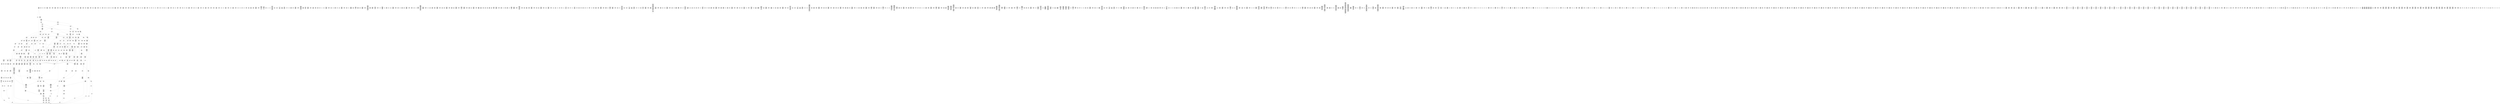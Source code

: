 /* Generated by GvGen v.1.0 (https://www.github.com/stricaud/gvgen) */

digraph G {
compound=true;
   node1 [label="[anywhere]"];
   node2 [label="# 0x0
PUSHX Data
PUSHX Data
MSTORE
CALLVALUE
ISZERO
PUSHX Data
JUMPI
"];
   node3 [label="# 0xc
PUSHX Data
REVERT
"];
   node4 [label="# 0x10
JUMPDEST
PUSHX LogicData
CALLDATASIZE
LT
PUSHX Data
JUMPI
"];
   node5 [label="# 0x1a
PUSHX Data
CALLDATALOAD
PUSHX BitData
SHR
PUSHX LogicData
GT
PUSHX Data
JUMPI
"];
   node6 [label="# 0x2b
PUSHX LogicData
GT
PUSHX Data
JUMPI
"];
   node7 [label="# 0x36
PUSHX LogicData
GT
PUSHX Data
JUMPI
"];
   node8 [label="# 0x41
PUSHX LogicData
EQ
PUSHX Data
JUMPI
"];
   node9 [label="# 0x4c
PUSHX LogicData
EQ
PUSHX Data
JUMPI
"];
   node10 [label="# 0x57
PUSHX LogicData
EQ
PUSHX Data
JUMPI
"];
   node11 [label="# 0x62
PUSHX LogicData
EQ
PUSHX Data
JUMPI
"];
   node12 [label="# 0x6d
PUSHX LogicData
EQ
PUSHX Data
JUMPI
"];
   node13 [label="# 0x78
PUSHX LogicData
EQ
PUSHX Data
JUMPI
"];
   node14 [label="# 0x83
PUSHX Data
JUMP
"];
   node15 [label="# 0x87
JUMPDEST
PUSHX LogicData
EQ
PUSHX Data
JUMPI
"];
   node16 [label="# 0x93
PUSHX LogicData
EQ
PUSHX Data
JUMPI
"];
   node17 [label="# 0x9e
PUSHX LogicData
EQ
PUSHX Data
JUMPI
"];
   node18 [label="# 0xa9
PUSHX LogicData
EQ
PUSHX Data
JUMPI
"];
   node19 [label="# 0xb4
PUSHX LogicData
EQ
PUSHX Data
JUMPI
"];
   node20 [label="# 0xbf
PUSHX LogicData
EQ
PUSHX Data
JUMPI
"];
   node21 [label="# 0xca
PUSHX Data
JUMP
"];
   node22 [label="# 0xce
JUMPDEST
PUSHX LogicData
GT
PUSHX Data
JUMPI
"];
   node23 [label="# 0xda
PUSHX LogicData
EQ
PUSHX Data
JUMPI
"];
   node24 [label="# 0xe5
PUSHX LogicData
EQ
PUSHX Data
JUMPI
"];
   node25 [label="# 0xf0
PUSHX LogicData
EQ
PUSHX Data
JUMPI
"];
   node26 [label="# 0xfb
PUSHX LogicData
EQ
PUSHX Data
JUMPI
"];
   node27 [label="# 0x106
PUSHX LogicData
EQ
PUSHX Data
JUMPI
"];
   node28 [label="# 0x111
PUSHX LogicData
EQ
PUSHX Data
JUMPI
"];
   node29 [label="# 0x11c
PUSHX Data
JUMP
"];
   node30 [label="# 0x120
JUMPDEST
PUSHX LogicData
EQ
PUSHX Data
JUMPI
"];
   node31 [label="# 0x12c
PUSHX LogicData
EQ
PUSHX Data
JUMPI
"];
   node32 [label="# 0x137
PUSHX LogicData
EQ
PUSHX Data
JUMPI
"];
   node33 [label="# 0x142
PUSHX LogicData
EQ
PUSHX Data
JUMPI
"];
   node34 [label="# 0x14d
PUSHX LogicData
EQ
PUSHX Data
JUMPI
"];
   node35 [label="# 0x158
PUSHX Data
JUMP
"];
   node36 [label="# 0x15c
JUMPDEST
PUSHX LogicData
GT
PUSHX Data
JUMPI
"];
   node37 [label="# 0x168
PUSHX LogicData
GT
PUSHX Data
JUMPI
"];
   node38 [label="# 0x173
PUSHX LogicData
EQ
PUSHX Data
JUMPI
"];
   node39 [label="# 0x17e
PUSHX LogicData
EQ
PUSHX Data
JUMPI
"];
   node40 [label="# 0x189
PUSHX LogicData
EQ
PUSHX Data
JUMPI
"];
   node41 [label="# 0x194
PUSHX LogicData
EQ
PUSHX Data
JUMPI
"];
   node42 [label="# 0x19f
PUSHX LogicData
EQ
PUSHX Data
JUMPI
"];
   node43 [label="# 0x1aa
PUSHX LogicData
EQ
PUSHX Data
JUMPI
"];
   node44 [label="# 0x1b5
PUSHX Data
JUMP
"];
   node45 [label="# 0x1b9
JUMPDEST
PUSHX LogicData
EQ
PUSHX Data
JUMPI
"];
   node46 [label="# 0x1c5
PUSHX LogicData
EQ
PUSHX Data
JUMPI
"];
   node47 [label="# 0x1d0
PUSHX LogicData
EQ
PUSHX Data
JUMPI
"];
   node48 [label="# 0x1db
PUSHX LogicData
EQ
PUSHX Data
JUMPI
"];
   node49 [label="# 0x1e6
PUSHX LogicData
EQ
PUSHX Data
JUMPI
"];
   node50 [label="# 0x1f1
PUSHX LogicData
EQ
PUSHX Data
JUMPI
"];
   node51 [label="# 0x1fc
PUSHX Data
JUMP
"];
   node52 [label="# 0x200
JUMPDEST
PUSHX LogicData
GT
PUSHX Data
JUMPI
"];
   node53 [label="# 0x20c
PUSHX LogicData
EQ
PUSHX Data
JUMPI
"];
   node54 [label="# 0x217
PUSHX LogicData
EQ
PUSHX Data
JUMPI
"];
   node55 [label="# 0x222
PUSHX LogicData
EQ
PUSHX Data
JUMPI
"];
   node56 [label="# 0x22d
PUSHX LogicData
EQ
PUSHX Data
JUMPI
"];
   node57 [label="# 0x238
PUSHX LogicData
EQ
PUSHX Data
JUMPI
"];
   node58 [label="# 0x243
PUSHX LogicData
EQ
PUSHX Data
JUMPI
"];
   node59 [label="# 0x24e
PUSHX Data
JUMP
"];
   node60 [label="# 0x252
JUMPDEST
PUSHX LogicData
EQ
PUSHX Data
JUMPI
"];
   node61 [label="# 0x25d
PUSHX LogicData
EQ
PUSHX Data
JUMPI
"];
   node62 [label="# 0x268
PUSHX LogicData
EQ
PUSHX Data
JUMPI
"];
   node63 [label="# 0x273
PUSHX LogicData
EQ
PUSHX Data
JUMPI
"];
   node64 [label="# 0x27e
PUSHX LogicData
EQ
PUSHX Data
JUMPI
"];
   node65 [label="# 0x289
JUMPDEST
PUSHX Data
REVERT
"];
   node66 [label="# 0x28e
JUMPDEST
PUSHX Data
PUSHX ArithData
CALLDATASIZE
SUB
ADD
PUSHX Data
PUSHX Data
JUMP
"];
   node67 [label="# 0x2a3
JUMPDEST
PUSHX Data
JUMP
"];
   node68 [label="# 0x2a8
JUMPDEST
STOP
"];
   node69 [label="# 0x2aa
JUMPDEST
PUSHX Data
PUSHX ArithData
CALLDATASIZE
SUB
ADD
PUSHX Data
PUSHX Data
JUMP
"];
   node70 [label="# 0x2bf
JUMPDEST
PUSHX Data
JUMP
"];
   node71 [label="# 0x2c4
JUMPDEST
PUSHX MemData
MLOAD
PUSHX Data
PUSHX Data
JUMP
"];
   node72 [label="# 0x2d1
JUMPDEST
PUSHX MemData
MLOAD
SUB
RETURN
"];
   node73 [label="# 0x2da
JUMPDEST
PUSHX Data
PUSHX Data
JUMP
"];
   node74 [label="# 0x2e2
JUMPDEST
PUSHX MemData
MLOAD
PUSHX Data
PUSHX Data
JUMP
"];
   node75 [label="# 0x2ef
JUMPDEST
PUSHX MemData
MLOAD
SUB
RETURN
"];
   node76 [label="# 0x2f8
JUMPDEST
PUSHX Data
PUSHX Data
JUMP
"];
   node77 [label="# 0x300
JUMPDEST
PUSHX MemData
MLOAD
PUSHX Data
PUSHX Data
JUMP
"];
   node78 [label="# 0x30d
JUMPDEST
PUSHX MemData
MLOAD
SUB
RETURN
"];
   node79 [label="# 0x316
JUMPDEST
PUSHX Data
PUSHX ArithData
CALLDATASIZE
SUB
ADD
PUSHX Data
PUSHX Data
JUMP
"];
   node80 [label="# 0x32b
JUMPDEST
PUSHX Data
JUMP
"];
   node81 [label="# 0x330
JUMPDEST
PUSHX MemData
MLOAD
PUSHX Data
PUSHX Data
JUMP
"];
   node82 [label="# 0x33d
JUMPDEST
PUSHX MemData
MLOAD
SUB
RETURN
"];
   node83 [label="# 0x346
JUMPDEST
PUSHX Data
PUSHX ArithData
CALLDATASIZE
SUB
ADD
PUSHX Data
PUSHX Data
JUMP
"];
   node84 [label="# 0x35b
JUMPDEST
PUSHX Data
JUMP
"];
   node85 [label="# 0x360
JUMPDEST
STOP
"];
   node86 [label="# 0x362
JUMPDEST
PUSHX Data
PUSHX Data
JUMP
"];
   node87 [label="# 0x36a
JUMPDEST
PUSHX MemData
MLOAD
PUSHX Data
PUSHX Data
JUMP
"];
   node88 [label="# 0x377
JUMPDEST
PUSHX MemData
MLOAD
SUB
RETURN
"];
   node89 [label="# 0x380
JUMPDEST
PUSHX Data
PUSHX ArithData
CALLDATASIZE
SUB
ADD
PUSHX Data
PUSHX Data
JUMP
"];
   node90 [label="# 0x395
JUMPDEST
PUSHX Data
JUMP
"];
   node91 [label="# 0x39a
JUMPDEST
STOP
"];
   node92 [label="# 0x39c
JUMPDEST
PUSHX Data
PUSHX ArithData
CALLDATASIZE
SUB
ADD
PUSHX Data
PUSHX Data
JUMP
"];
   node93 [label="# 0x3b1
JUMPDEST
PUSHX Data
JUMP
"];
   node94 [label="# 0x3b6
JUMPDEST
PUSHX MemData
MLOAD
PUSHX Data
PUSHX Data
JUMP
"];
   node95 [label="# 0x3c4
JUMPDEST
PUSHX MemData
MLOAD
SUB
RETURN
"];
   node96 [label="# 0x3cd
JUMPDEST
PUSHX Data
PUSHX ArithData
CALLDATASIZE
SUB
ADD
PUSHX Data
PUSHX Data
JUMP
"];
   node97 [label="# 0x3e2
JUMPDEST
PUSHX Data
JUMP
"];
   node98 [label="# 0x3e7
JUMPDEST
PUSHX MemData
MLOAD
PUSHX Data
PUSHX Data
JUMP
"];
   node99 [label="# 0x3f4
JUMPDEST
PUSHX MemData
MLOAD
SUB
RETURN
"];
   node100 [label="# 0x3fd
JUMPDEST
PUSHX Data
PUSHX ArithData
CALLDATASIZE
SUB
ADD
PUSHX Data
PUSHX Data
JUMP
"];
   node101 [label="# 0x412
JUMPDEST
PUSHX Data
JUMP
"];
   node102 [label="# 0x417
JUMPDEST
PUSHX MemData
MLOAD
PUSHX Data
PUSHX Data
JUMP
"];
   node103 [label="# 0x424
JUMPDEST
PUSHX MemData
MLOAD
SUB
RETURN
"];
   node104 [label="# 0x42d
JUMPDEST
PUSHX Data
PUSHX Data
JUMP
"];
   node105 [label="# 0x435
JUMPDEST
STOP
"];
   node106 [label="# 0x437
JUMPDEST
PUSHX Data
PUSHX Data
JUMP
"];
   node107 [label="# 0x43f
JUMPDEST
PUSHX MemData
MLOAD
PUSHX Data
PUSHX Data
JUMP
"];
   node108 [label="# 0x44c
JUMPDEST
PUSHX MemData
MLOAD
SUB
RETURN
"];
   node109 [label="# 0x455
JUMPDEST
PUSHX Data
PUSHX ArithData
CALLDATASIZE
SUB
ADD
PUSHX Data
PUSHX Data
JUMP
"];
   node110 [label="# 0x46a
JUMPDEST
PUSHX Data
JUMP
"];
   node111 [label="# 0x46f
JUMPDEST
STOP
"];
   node112 [label="# 0x471
JUMPDEST
PUSHX Data
PUSHX ArithData
CALLDATASIZE
SUB
ADD
PUSHX Data
PUSHX Data
JUMP
"];
   node113 [label="# 0x486
JUMPDEST
PUSHX Data
JUMP
"];
   node114 [label="# 0x48b
JUMPDEST
STOP
"];
   node115 [label="# 0x48d
JUMPDEST
PUSHX Data
PUSHX ArithData
CALLDATASIZE
SUB
ADD
PUSHX Data
PUSHX Data
JUMP
"];
   node116 [label="# 0x4a2
JUMPDEST
PUSHX Data
JUMP
"];
   node117 [label="# 0x4a7
JUMPDEST
PUSHX MemData
MLOAD
PUSHX Data
PUSHX Data
JUMP
"];
   node118 [label="# 0x4b4
JUMPDEST
PUSHX MemData
MLOAD
SUB
RETURN
"];
   node119 [label="# 0x4bd
JUMPDEST
PUSHX Data
PUSHX Data
JUMP
"];
   node120 [label="# 0x4c5
JUMPDEST
PUSHX MemData
MLOAD
PUSHX Data
PUSHX Data
JUMP
"];
   node121 [label="# 0x4d2
JUMPDEST
PUSHX MemData
MLOAD
SUB
RETURN
"];
   node122 [label="# 0x4db
JUMPDEST
PUSHX Data
PUSHX Data
JUMP
"];
   node123 [label="# 0x4e3
JUMPDEST
PUSHX MemData
MLOAD
PUSHX Data
PUSHX Data
JUMP
"];
   node124 [label="# 0x4f0
JUMPDEST
PUSHX MemData
MLOAD
SUB
RETURN
"];
   node125 [label="# 0x4f9
JUMPDEST
PUSHX Data
PUSHX Data
JUMP
"];
   node126 [label="# 0x501
JUMPDEST
PUSHX MemData
MLOAD
PUSHX Data
PUSHX Data
JUMP
"];
   node127 [label="# 0x50e
JUMPDEST
PUSHX MemData
MLOAD
SUB
RETURN
"];
   node128 [label="# 0x517
JUMPDEST
PUSHX Data
PUSHX ArithData
CALLDATASIZE
SUB
ADD
PUSHX Data
PUSHX Data
JUMP
"];
   node129 [label="# 0x52c
JUMPDEST
PUSHX Data
JUMP
"];
   node130 [label="# 0x531
JUMPDEST
PUSHX MemData
MLOAD
PUSHX Data
PUSHX Data
JUMP
"];
   node131 [label="# 0x53e
JUMPDEST
PUSHX MemData
MLOAD
SUB
RETURN
"];
   node132 [label="# 0x547
JUMPDEST
PUSHX Data
PUSHX ArithData
CALLDATASIZE
SUB
ADD
PUSHX Data
PUSHX Data
JUMP
"];
   node133 [label="# 0x55c
JUMPDEST
PUSHX Data
JUMP
"];
   node134 [label="# 0x561
JUMPDEST
STOP
"];
   node135 [label="# 0x563
JUMPDEST
PUSHX Data
PUSHX ArithData
CALLDATASIZE
SUB
ADD
PUSHX Data
PUSHX Data
JUMP
"];
   node136 [label="# 0x578
JUMPDEST
PUSHX Data
JUMP
"];
   node137 [label="# 0x57d
JUMPDEST
PUSHX MemData
MLOAD
PUSHX Data
PUSHX Data
JUMP
"];
   node138 [label="# 0x58a
JUMPDEST
PUSHX MemData
MLOAD
SUB
RETURN
"];
   node139 [label="# 0x593
JUMPDEST
PUSHX Data
PUSHX Data
JUMP
"];
   node140 [label="# 0x59b
JUMPDEST
STOP
"];
   node141 [label="# 0x59d
JUMPDEST
PUSHX Data
PUSHX ArithData
CALLDATASIZE
SUB
ADD
PUSHX Data
PUSHX Data
JUMP
"];
   node142 [label="# 0x5b2
JUMPDEST
PUSHX Data
JUMP
"];
   node143 [label="# 0x5b7
JUMPDEST
STOP
"];
   node144 [label="# 0x5b9
JUMPDEST
PUSHX Data
PUSHX Data
JUMP
"];
   node145 [label="# 0x5c1
JUMPDEST
STOP
"];
   node146 [label="# 0x5c3
JUMPDEST
PUSHX Data
PUSHX Data
JUMP
"];
   node147 [label="# 0x5cb
JUMPDEST
PUSHX MemData
MLOAD
PUSHX Data
PUSHX Data
JUMP
"];
   node148 [label="# 0x5d8
JUMPDEST
PUSHX MemData
MLOAD
SUB
RETURN
"];
   node149 [label="# 0x5e1
JUMPDEST
PUSHX Data
PUSHX ArithData
CALLDATASIZE
SUB
ADD
PUSHX Data
PUSHX Data
JUMP
"];
   node150 [label="# 0x5f6
JUMPDEST
PUSHX Data
JUMP
"];
   node151 [label="# 0x5fb
JUMPDEST
STOP
"];
   node152 [label="# 0x5fd
JUMPDEST
PUSHX Data
PUSHX ArithData
CALLDATASIZE
SUB
ADD
PUSHX Data
PUSHX Data
JUMP
"];
   node153 [label="# 0x612
JUMPDEST
PUSHX Data
JUMP
"];
   node154 [label="# 0x617
JUMPDEST
STOP
"];
   node155 [label="# 0x619
JUMPDEST
PUSHX Data
PUSHX Data
JUMP
"];
   node156 [label="# 0x621
JUMPDEST
PUSHX MemData
MLOAD
PUSHX Data
PUSHX Data
JUMP
"];
   node157 [label="# 0x62e
JUMPDEST
PUSHX MemData
MLOAD
SUB
RETURN
"];
   node158 [label="# 0x637
JUMPDEST
PUSHX Data
PUSHX ArithData
CALLDATASIZE
SUB
ADD
PUSHX Data
PUSHX Data
JUMP
"];
   node159 [label="# 0x64c
JUMPDEST
PUSHX Data
JUMP
"];
   node160 [label="# 0x651
JUMPDEST
STOP
"];
   node161 [label="# 0x653
JUMPDEST
PUSHX Data
PUSHX Data
JUMP
"];
   node162 [label="# 0x65b
JUMPDEST
PUSHX MemData
MLOAD
PUSHX Data
PUSHX Data
JUMP
"];
   node163 [label="# 0x668
JUMPDEST
PUSHX MemData
MLOAD
SUB
RETURN
"];
   node164 [label="# 0x671
JUMPDEST
PUSHX Data
PUSHX Data
JUMP
"];
   node165 [label="# 0x679
JUMPDEST
PUSHX MemData
MLOAD
PUSHX Data
PUSHX Data
JUMP
"];
   node166 [label="# 0x686
JUMPDEST
PUSHX MemData
MLOAD
SUB
RETURN
"];
   node167 [label="# 0x68f
JUMPDEST
PUSHX Data
PUSHX ArithData
CALLDATASIZE
SUB
ADD
PUSHX Data
PUSHX Data
JUMP
"];
   node168 [label="# 0x6a4
JUMPDEST
PUSHX Data
JUMP
"];
   node169 [label="# 0x6a9
JUMPDEST
STOP
"];
   node170 [label="# 0x6ab
JUMPDEST
PUSHX Data
PUSHX ArithData
CALLDATASIZE
SUB
ADD
PUSHX Data
PUSHX Data
JUMP
"];
   node171 [label="# 0x6c0
JUMPDEST
PUSHX Data
JUMP
"];
   node172 [label="# 0x6c5
JUMPDEST
PUSHX MemData
MLOAD
PUSHX Data
PUSHX Data
JUMP
"];
   node173 [label="# 0x6d2
JUMPDEST
PUSHX MemData
MLOAD
SUB
RETURN
"];
   node174 [label="# 0x6db
JUMPDEST
PUSHX Data
PUSHX ArithData
CALLDATASIZE
SUB
ADD
PUSHX Data
PUSHX Data
JUMP
"];
   node175 [label="# 0x6f0
JUMPDEST
PUSHX Data
JUMP
"];
   node176 [label="# 0x6f5
JUMPDEST
STOP
"];
   node177 [label="# 0x6f7
JUMPDEST
PUSHX Data
PUSHX Data
JUMP
"];
   node178 [label="# 0x6ff
JUMPDEST
PUSHX MemData
MLOAD
PUSHX Data
PUSHX Data
JUMP
"];
   node179 [label="# 0x70c
JUMPDEST
PUSHX MemData
MLOAD
SUB
RETURN
"];
   node180 [label="# 0x715
JUMPDEST
PUSHX Data
PUSHX ArithData
CALLDATASIZE
SUB
ADD
PUSHX Data
PUSHX Data
JUMP
"];
   node181 [label="# 0x72a
JUMPDEST
PUSHX Data
JUMP
"];
   node182 [label="# 0x72f
JUMPDEST
PUSHX MemData
MLOAD
PUSHX Data
PUSHX Data
JUMP
"];
   node183 [label="# 0x73c
JUMPDEST
PUSHX MemData
MLOAD
SUB
RETURN
"];
   node184 [label="# 0x745
JUMPDEST
PUSHX Data
PUSHX Data
JUMP
"];
   node185 [label="# 0x74d
JUMPDEST
PUSHX MemData
MLOAD
PUSHX Data
PUSHX Data
JUMP
"];
   node186 [label="# 0x75a
JUMPDEST
PUSHX MemData
MLOAD
SUB
RETURN
"];
   node187 [label="# 0x763
JUMPDEST
PUSHX Data
PUSHX Data
JUMP
"];
   node188 [label="# 0x76b
JUMPDEST
PUSHX MemData
MLOAD
PUSHX Data
PUSHX Data
JUMP
"];
   node189 [label="# 0x778
JUMPDEST
PUSHX MemData
MLOAD
SUB
RETURN
"];
   node190 [label="# 0x781
JUMPDEST
PUSHX Data
PUSHX Data
JUMP
"];
   node191 [label="# 0x789
JUMPDEST
PUSHX MemData
MLOAD
PUSHX Data
PUSHX Data
JUMP
"];
   node192 [label="# 0x796
JUMPDEST
PUSHX MemData
MLOAD
SUB
RETURN
"];
   node193 [label="# 0x79f
JUMPDEST
PUSHX Data
PUSHX ArithData
CALLDATASIZE
SUB
ADD
PUSHX Data
PUSHX Data
JUMP
"];
   node194 [label="# 0x7b4
JUMPDEST
PUSHX Data
JUMP
"];
   node195 [label="# 0x7b9
JUMPDEST
STOP
"];
   node196 [label="# 0x7bb
JUMPDEST
PUSHX Data
PUSHX Data
JUMP
"];
   node197 [label="# 0x7c3
JUMPDEST
PUSHX MemData
MLOAD
PUSHX Data
PUSHX Data
JUMP
"];
   node198 [label="# 0x7d0
JUMPDEST
PUSHX MemData
MLOAD
SUB
RETURN
"];
   node199 [label="# 0x7d9
JUMPDEST
PUSHX Data
PUSHX ArithData
CALLDATASIZE
SUB
ADD
PUSHX Data
PUSHX Data
JUMP
"];
   node200 [label="# 0x7ee
JUMPDEST
PUSHX Data
JUMP
"];
   node201 [label="# 0x7f3
JUMPDEST
PUSHX MemData
MLOAD
PUSHX Data
PUSHX Data
JUMP
"];
   node202 [label="# 0x800
JUMPDEST
PUSHX MemData
MLOAD
SUB
RETURN
"];
   node203 [label="# 0x809
JUMPDEST
PUSHX Data
PUSHX ArithData
CALLDATASIZE
SUB
ADD
PUSHX Data
PUSHX Data
JUMP
"];
   node204 [label="# 0x81e
JUMPDEST
PUSHX Data
JUMP
"];
   node205 [label="# 0x823
JUMPDEST
STOP
"];
   node206 [label="# 0x825
JUMPDEST
PUSHX Data
PUSHX ArithData
CALLDATASIZE
SUB
ADD
PUSHX Data
PUSHX Data
JUMP
"];
   node207 [label="# 0x83a
JUMPDEST
PUSHX Data
JUMP
"];
   node208 [label="# 0x83f
JUMPDEST
STOP
"];
   node209 [label="# 0x841
JUMPDEST
PUSHX Data
PUSHX Data
JUMP
"];
   node210 [label="# 0x849
JUMPDEST
PUSHX MemData
MLOAD
PUSHX Data
PUSHX Data
JUMP
"];
   node211 [label="# 0x856
JUMPDEST
PUSHX MemData
MLOAD
SUB
RETURN
"];
   node212 [label="# 0x85f
JUMPDEST
PUSHX Data
PUSHX Data
JUMP
"];
   node213 [label="# 0x867
JUMPDEST
PUSHX BitData
AND
PUSHX Data
PUSHX Data
JUMP
"];
   node214 [label="# 0x885
JUMPDEST
PUSHX BitData
AND
EQ
PUSHX Data
JUMPI
"];
   node215 [label="# 0x8a1
PUSHX MemData
MLOAD
PUSHX Data
MSTORE
PUSHX ArithData
ADD
PUSHX Data
PUSHX Data
JUMP
"];
   node216 [label="# 0x8d2
JUMPDEST
PUSHX MemData
MLOAD
SUB
REVERT
"];
   node217 [label="# 0x8db
JUMPDEST
PUSHX StorData
PUSHX ArithData
PUSHX ArithData
EXP
SLOAD
PUSHX ArithData
MUL
NOT
AND
PUSHX BitData
AND
MUL
OR
SSTORE
JUMP
"];
   node218 [label="# 0x91f
JUMPDEST
PUSHX Data
PUSHX BitData
PUSHX BitData
SHL
PUSHX BitData
NOT
AND
PUSHX BitData
NOT
AND
EQ
PUSHX Data
JUMPI
"];
   node219 [label="# 0x96f
PUSHX Data
PUSHX Data
JUMP
"];
   node220 [label="# 0x978
JUMPDEST
"];
   node221 [label="# 0x979
JUMPDEST
JUMP
"];
   node222 [label="# 0x980
JUMPDEST
PUSHX Data
PUSHX StorData
PUSHX ArithData
SLOAD
PUSHX ArithData
EXP
DIV
PUSHX BitData
AND
JUMP
"];
   node223 [label="# 0x997
JUMPDEST
PUSHX Data
PUSHX StorData
SLOAD
PUSHX Data
PUSHX Data
JUMP
"];
   node224 [label="# 0x9a6
JUMPDEST
PUSHX ArithData
ADD
PUSHX ArithData
DIV
MUL
PUSHX ArithData
ADD
PUSHX MemData
MLOAD
ADD
PUSHX Data
MSTORE
MSTORE
PUSHX ArithData
ADD
SLOAD
PUSHX Data
PUSHX Data
JUMP
"];
   node225 [label="# 0x9d2
JUMPDEST
ISZERO
PUSHX Data
JUMPI
"];
   node226 [label="# 0x9d9
PUSHX LogicData
LT
PUSHX Data
JUMPI
"];
   node227 [label="# 0x9e1
PUSHX ArithData
SLOAD
DIV
MUL
MSTORE
PUSHX ArithData
ADD
PUSHX Data
JUMP
"];
   node228 [label="# 0x9f4
JUMPDEST
ADD
PUSHX Data
MSTORE
PUSHX Data
PUSHX Data
SHA3
"];
   node229 [label="# 0xa02
JUMPDEST
SLOAD
MSTORE
PUSHX ArithData
ADD
PUSHX ArithData
ADD
GT
PUSHX Data
JUMPI
"];
   node230 [label="# 0xa16
SUB
PUSHX BitData
AND
ADD
"];
   node231 [label="# 0xa1f
JUMPDEST
JUMP
"];
   node232 [label="# 0xa29
JUMPDEST
PUSHX Data
PUSHX Data
PUSHX Data
JUMP
"];
   node233 [label="# 0xa34
JUMPDEST
PUSHX Data
JUMPI
"];
   node234 [label="# 0xa39
PUSHX MemData
MLOAD
PUSHX Data
MSTORE
PUSHX ArithData
ADD
PUSHX Data
PUSHX Data
JUMP
"];
   node235 [label="# 0xa6a
JUMPDEST
PUSHX MemData
MLOAD
SUB
REVERT
"];
   node236 [label="# 0xa73
JUMPDEST
PUSHX Data
PUSHX ArithData
MSTORE
PUSHX ArithData
ADD
MSTORE
PUSHX ArithData
ADD
PUSHX Data
SHA3
PUSHX ArithData
SLOAD
PUSHX ArithData
EXP
DIV
PUSHX BitData
AND
JUMP
"];
   node237 [label="# 0xaae
JUMPDEST
PUSHX Data
PUSHX Data
PUSHX Data
JUMP
"];
   node238 [label="# 0xab9
JUMPDEST
PUSHX BitData
AND
PUSHX BitData
AND
EQ
ISZERO
PUSHX Data
JUMPI
"];
   node239 [label="# 0xaf0
PUSHX MemData
MLOAD
PUSHX Data
MSTORE
PUSHX ArithData
ADD
PUSHX Data
PUSHX Data
JUMP
"];
   node240 [label="# 0xb21
JUMPDEST
PUSHX MemData
MLOAD
SUB
REVERT
"];
   node241 [label="# 0xb2a
JUMPDEST
PUSHX BitData
AND
PUSHX Data
PUSHX Data
JUMP
"];
   node242 [label="# 0xb49
JUMPDEST
PUSHX BitData
AND
EQ
PUSHX Data
JUMPI
"];
   node243 [label="# 0xb66
PUSHX Data
PUSHX Data
PUSHX Data
JUMP
"];
   node244 [label="# 0xb72
JUMPDEST
PUSHX Data
JUMP
"];
   node245 [label="# 0xb77
JUMPDEST
"];
   node246 [label="# 0xb78
JUMPDEST
PUSHX Data
JUMPI
"];
   node247 [label="# 0xb7d
PUSHX MemData
MLOAD
PUSHX Data
MSTORE
PUSHX ArithData
ADD
PUSHX Data
PUSHX Data
JUMP
"];
   node248 [label="# 0xbae
JUMPDEST
PUSHX MemData
MLOAD
SUB
REVERT
"];
   node249 [label="# 0xbb7
JUMPDEST
PUSHX Data
PUSHX Data
JUMP
"];
   node250 [label="# 0xbc1
JUMPDEST
JUMP
"];
   node251 [label="# 0xbc6
JUMPDEST
PUSHX Data
PUSHX StorData
SLOAD
JUMP
"];
   node252 [label="# 0xbd3
JUMPDEST
PUSHX Data
PUSHX Data
PUSHX Data
JUMP
"];
   node253 [label="# 0xbde
JUMPDEST
PUSHX Data
JUMP
"];
   node254 [label="# 0xbe4
JUMPDEST
PUSHX Data
JUMPI
"];
   node255 [label="# 0xbe9
PUSHX MemData
MLOAD
PUSHX Data
MSTORE
PUSHX ArithData
ADD
PUSHX Data
PUSHX Data
JUMP
"];
   node256 [label="# 0xc1a
JUMPDEST
PUSHX MemData
MLOAD
SUB
REVERT
"];
   node257 [label="# 0xc23
JUMPDEST
PUSHX Data
PUSHX Data
JUMP
"];
   node258 [label="# 0xc2e
JUMPDEST
JUMP
"];
   node259 [label="# 0xc33
JUMPDEST
PUSHX Data
PUSHX Data
PUSHX Data
PUSHX StorData
SLOAD
PUSHX Data
PUSHX Data
JUMP
"];
   node260 [label="# 0xc49
JUMPDEST
PUSHX Data
PUSHX Data
JUMP
"];
   node261 [label="# 0xc53
JUMPDEST
PUSHX StorData
PUSHX ArithData
SLOAD
PUSHX ArithData
EXP
DIV
PUSHX BitData
AND
JUMP
"];
   node262 [label="# 0xc85
JUMPDEST
PUSHX Data
PUSHX Data
PUSHX Data
JUMP
"];
   node263 [label="# 0xc90
JUMPDEST
LT
PUSHX Data
JUMPI
"];
   node264 [label="# 0xc97
PUSHX MemData
MLOAD
PUSHX Data
MSTORE
PUSHX ArithData
ADD
PUSHX Data
PUSHX Data
JUMP
"];
   node265 [label="# 0xcc8
JUMPDEST
PUSHX MemData
MLOAD
SUB
REVERT
"];
   node266 [label="# 0xcd1
JUMPDEST
PUSHX Data
PUSHX ArithData
PUSHX BitData
AND
PUSHX BitData
AND
MSTORE
PUSHX ArithData
ADD
MSTORE
PUSHX ArithData
ADD
PUSHX Data
SHA3
PUSHX ArithData
MSTORE
PUSHX ArithData
ADD
MSTORE
PUSHX ArithData
ADD
PUSHX Data
SHA3
SLOAD
JUMP
"];
   node267 [label="# 0xd2a
JUMPDEST
PUSHX Data
PUSHX Data
PUSHX Data
JUMP
"];
   node268 [label="# 0xd35
JUMPDEST
PUSHX MemData
MLOAD
PUSHX ArithData
ADD
PUSHX Data
PUSHX Data
JUMP
"];
   node269 [label="# 0xd45
JUMPDEST
PUSHX MemData
MLOAD
PUSHX ArithData
SUB
SUB
MSTORE
PUSHX Data
MSTORE
JUMP
"];
   node270 [label="# 0xd5b
JUMPDEST
PUSHX Data
PUSHX Data
JUMP
"];
   node271 [label="# 0xd63
JUMPDEST
PUSHX BitData
AND
PUSHX Data
PUSHX Data
JUMP
"];
   node272 [label="# 0xd81
JUMPDEST
PUSHX BitData
AND
EQ
PUSHX Data
JUMPI
"];
   node273 [label="# 0xd9d
PUSHX MemData
MLOAD
PUSHX Data
MSTORE
PUSHX ArithData
ADD
PUSHX Data
PUSHX Data
JUMP
"];
   node274 [label="# 0xdce
JUMPDEST
PUSHX MemData
MLOAD
SUB
REVERT
"];
   node275 [label="# 0xdd7
JUMPDEST
PUSHX Data
PUSHX Data
JUMP
"];
   node276 [label="# 0xddf
JUMPDEST
JUMP
"];
   node277 [label="# 0xde1
JUMPDEST
PUSHX Data
JUMP
"];
   node278 [label="# 0xde6
JUMPDEST
PUSHX Data
PUSHX MemData
MLOAD
PUSHX ArithData
ADD
PUSHX Data
MSTORE
PUSHX Data
MSTORE
PUSHX Data
JUMP
"];
   node279 [label="# 0xe01
JUMPDEST
JUMP
"];
   node280 [label="# 0xe06
JUMPDEST
PUSHX Data
PUSHX Data
PUSHX Data
JUMP
"];
   node281 [label="# 0xe11
JUMPDEST
PUSHX Data
JUMP
"];
   node282 [label="# 0xe17
JUMPDEST
PUSHX Data
JUMPI
"];
   node283 [label="# 0xe1c
PUSHX MemData
MLOAD
PUSHX Data
MSTORE
PUSHX ArithData
ADD
PUSHX Data
PUSHX Data
JUMP
"];
   node284 [label="# 0xe4d
JUMPDEST
PUSHX MemData
MLOAD
SUB
REVERT
"];
   node285 [label="# 0xe56
JUMPDEST
PUSHX Data
PUSHX Data
JUMP
"];
   node286 [label="# 0xe5f
JUMPDEST
JUMP
"];
   node287 [label="# 0xe62
JUMPDEST
PUSHX Data
PUSHX Data
PUSHX Data
JUMP
"];
   node288 [label="# 0xe6c
JUMPDEST
LT
PUSHX Data
JUMPI
"];
   node289 [label="# 0xe73
PUSHX MemData
MLOAD
PUSHX Data
MSTORE
PUSHX ArithData
ADD
PUSHX Data
PUSHX Data
JUMP
"];
   node290 [label="# 0xea4
JUMPDEST
PUSHX MemData
MLOAD
SUB
REVERT
"];
   node291 [label="# 0xead
JUMPDEST
PUSHX StorData
SLOAD
LT
PUSHX Data
JUMPI
"];
   node292 [label="# 0xeb9
PUSHX Data
PUSHX Data
JUMP
"];
   node293 [label="# 0xec0
JUMPDEST
"];
   node294 [label="# 0xec1
JUMPDEST
PUSHX Data
MSTORE
PUSHX Data
PUSHX Data
SHA3
ADD
SLOAD
JUMP
"];
   node295 [label="# 0xed3
JUMPDEST
PUSHX Data
PUSHX StorData
PUSHX ArithData
SLOAD
PUSHX ArithData
EXP
DIV
PUSHX BitData
AND
JUMP
"];
   node296 [label="# 0xeea
JUMPDEST
PUSHX Data
PUSHX Data
PUSHX Data
PUSHX Data
JUMP
"];
   node297 [label="# 0xef6
JUMPDEST
JUMP
"];
   node298 [label="# 0xefb
JUMPDEST
PUSHX Data
JUMP
"];
   node299 [label="# 0xf1f
JUMPDEST
PUSHX Data
PUSHX Data
PUSHX ArithData
MSTORE
PUSHX ArithData
ADD
MSTORE
PUSHX ArithData
ADD
PUSHX Data
SHA3
PUSHX ArithData
SLOAD
PUSHX ArithData
EXP
DIV
PUSHX BitData
AND
PUSHX BitData
PUSHX BitData
AND
PUSHX BitData
AND
EQ
ISZERO
PUSHX Data
JUMPI
"];
   node300 [label="# 0xf8e
PUSHX MemData
MLOAD
PUSHX Data
MSTORE
PUSHX ArithData
ADD
PUSHX Data
PUSHX Data
JUMP
"];
   node301 [label="# 0xfbf
JUMPDEST
PUSHX MemData
MLOAD
SUB
REVERT
"];
   node302 [label="# 0xfc8
JUMPDEST
JUMP
"];
   node303 [label="# 0xfd1
JUMPDEST
PUSHX Data
PUSHX Data
JUMP
"];
   node304 [label="# 0xfd9
JUMPDEST
PUSHX BitData
AND
PUSHX Data
PUSHX Data
JUMP
"];
   node305 [label="# 0xff7
JUMPDEST
PUSHX BitData
AND
EQ
PUSHX Data
JUMPI
"];
   node306 [label="# 0x1013
PUSHX MemData
MLOAD
PUSHX Data
MSTORE
PUSHX ArithData
ADD
PUSHX Data
PUSHX Data
JUMP
"];
   node307 [label="# 0x1044
JUMPDEST
PUSHX MemData
MLOAD
SUB
REVERT
"];
   node308 [label="# 0x104d
JUMPDEST
PUSHX Data
PUSHX Data
JUMP
"];
   node309 [label="# 0x1055
JUMPDEST
ISZERO
PUSHX Data
JUMPI
"];
   node310 [label="# 0x105b
PUSHX MemData
MLOAD
PUSHX Data
MSTORE
PUSHX ArithData
ADD
PUSHX Data
PUSHX Data
JUMP
"];
   node311 [label="# 0x108c
JUMPDEST
PUSHX MemData
MLOAD
SUB
REVERT
"];
   node312 [label="# 0x1095
JUMPDEST
PUSHX Data
PUSHX Data
PUSHX Data
JUMP
"];
   node313 [label="# 0x109f
JUMPDEST
LT
ISZERO
PUSHX Data
JUMPI
"];
   node314 [label="# 0x10a6
PUSHX MemData
MLOAD
PUSHX Data
MSTORE
PUSHX ArithData
ADD
PUSHX Data
PUSHX Data
JUMP
"];
   node315 [label="# 0x10d7
JUMPDEST
PUSHX MemData
MLOAD
SUB
REVERT
"];
   node316 [label="# 0x10e0
JUMPDEST
PUSHX StorData
PUSHX ArithData
SLOAD
PUSHX ArithData
EXP
DIV
PUSHX BitData
AND
PUSHX Data
JUMPI
"];
   node317 [label="# 0x10f5
PUSHX MemData
MLOAD
PUSHX Data
MSTORE
PUSHX ArithData
ADD
PUSHX Data
PUSHX Data
JUMP
"];
   node318 [label="# 0x1126
JUMPDEST
PUSHX MemData
MLOAD
SUB
REVERT
"];
   node319 [label="# 0x112f
JUMPDEST
PUSHX Data
PUSHX Data
PUSHX Data
JUMP
"];
   node320 [label="# 0x1158
JUMPDEST
LT
PUSHX Data
JUMPI
"];
   node321 [label="# 0x115e
PUSHX MemData
MLOAD
PUSHX Data
MSTORE
PUSHX ArithData
ADD
PUSHX Data
PUSHX Data
JUMP
"];
   node322 [label="# 0x118f
JUMPDEST
PUSHX MemData
MLOAD
SUB
REVERT
"];
   node323 [label="# 0x1198
JUMPDEST
PUSHX Data
PUSHX Data
PUSHX Data
PUSHX Data
PUSHX Data
JUMP
"];
   node324 [label="# 0x11c8
JUMPDEST
PUSHX StorData
SLOAD
PUSHX Data
PUSHX Data
JUMP
"];
   node325 [label="# 0x11d3
JUMPDEST
PUSHX Data
PUSHX Data
JUMP
"];
   node326 [label="# 0x11dd
JUMPDEST
PUSHX Data
PUSHX Data
JUMP
"];
   node327 [label="# 0x11e7
JUMPDEST
PUSHX Data
PUSHX Data
JUMP
"];
   node328 [label="# 0x11f1
JUMPDEST
PUSHX Data
PUSHX Data
PUSHX Data
JUMP
"];
   node329 [label="# 0x121c
JUMPDEST
LT
ISZERO
PUSHX Data
JUMPI
"];
   node330 [label="# 0x1223
PUSHX BitData
PUSHX BitData
AND
PUSHX BitData
AND
EQ
PUSHX Data
JUMPI
"];
   node331 [label="# 0x1276
PUSHX MemData
MLOAD
PUSHX Data
MSTORE
PUSHX ArithData
ADD
PUSHX Data
PUSHX Data
JUMP
"];
   node332 [label="# 0x12a7
JUMPDEST
PUSHX MemData
MLOAD
SUB
REVERT
"];
   node333 [label="# 0x12b0
JUMPDEST
PUSHX Data
PUSHX Data
PUSHX Data
JUMP
"];
   node334 [label="# 0x12ba
JUMPDEST
"];
   node335 [label="# 0x12bb
JUMPDEST
PUSHX Data
PUSHX Data
JUMP
"];
   node336 [label="# 0x12c5
JUMPDEST
PUSHX Data
PUSHX Data
PUSHX Data
JUMP
"];
   node337 [label="# 0x12cf
JUMPDEST
JUMP
"];
   node338 [label="# 0x12d3
JUMPDEST
PUSHX BitData
PUSHX BitData
AND
PUSHX BitData
AND
EQ
ISZERO
PUSHX Data
JUMPI
"];
   node339 [label="# 0x130a
PUSHX MemData
MLOAD
PUSHX Data
MSTORE
PUSHX ArithData
ADD
PUSHX Data
PUSHX Data
JUMP
"];
   node340 [label="# 0x133b
JUMPDEST
PUSHX MemData
MLOAD
SUB
REVERT
"];
   node341 [label="# 0x1344
JUMPDEST
PUSHX Data
PUSHX ArithData
PUSHX BitData
AND
PUSHX BitData
AND
MSTORE
PUSHX ArithData
ADD
MSTORE
PUSHX ArithData
ADD
PUSHX Data
SHA3
SLOAD
JUMP
"];
   node342 [label="# 0x138b
JUMPDEST
PUSHX Data
PUSHX Data
JUMP
"];
   node343 [label="# 0x1393
JUMPDEST
PUSHX BitData
AND
PUSHX Data
PUSHX Data
JUMP
"];
   node344 [label="# 0x13b1
JUMPDEST
PUSHX BitData
AND
EQ
PUSHX Data
JUMPI
"];
   node345 [label="# 0x13cd
PUSHX MemData
MLOAD
PUSHX Data
MSTORE
PUSHX ArithData
ADD
PUSHX Data
PUSHX Data
JUMP
"];
   node346 [label="# 0x13fe
JUMPDEST
PUSHX MemData
MLOAD
SUB
REVERT
"];
   node347 [label="# 0x1407
JUMPDEST
PUSHX Data
PUSHX Data
PUSHX Data
JUMP
"];
   node348 [label="# 0x1411
JUMPDEST
JUMP
"];
   node349 [label="# 0x1413
JUMPDEST
PUSHX Data
PUSHX Data
JUMP
"];
   node350 [label="# 0x141b
JUMPDEST
PUSHX BitData
AND
PUSHX Data
PUSHX Data
JUMP
"];
   node351 [label="# 0x1439
JUMPDEST
PUSHX BitData
AND
EQ
PUSHX Data
JUMPI
"];
   node352 [label="# 0x1455
PUSHX MemData
MLOAD
PUSHX Data
MSTORE
PUSHX ArithData
ADD
PUSHX Data
PUSHX Data
JUMP
"];
   node353 [label="# 0x1486
JUMPDEST
PUSHX MemData
MLOAD
SUB
REVERT
"];
   node354 [label="# 0x148f
JUMPDEST
PUSHX Data
PUSHX Data
JUMP
"];
   node355 [label="# 0x1497
JUMPDEST
ISZERO
PUSHX Data
JUMPI
"];
   node356 [label="# 0x149d
PUSHX MemData
MLOAD
PUSHX Data
MSTORE
PUSHX ArithData
ADD
PUSHX Data
PUSHX Data
JUMP
"];
   node357 [label="# 0x14ce
JUMPDEST
PUSHX MemData
MLOAD
SUB
REVERT
"];
   node358 [label="# 0x14d7
JUMPDEST
EQ
PUSHX Data
JUMPI
"];
   node359 [label="# 0x14e5
PUSHX MemData
MLOAD
PUSHX Data
MSTORE
PUSHX ArithData
ADD
PUSHX Data
PUSHX Data
JUMP
"];
   node360 [label="# 0x1516
JUMPDEST
PUSHX MemData
MLOAD
SUB
REVERT
"];
   node361 [label="# 0x151f
JUMPDEST
PUSHX Data
"];
   node362 [label="# 0x1522
JUMPDEST
LT
ISZERO
PUSHX Data
JUMPI
"];
   node363 [label="# 0x152e
PUSHX Data
"];
   node364 [label="# 0x1530
JUMPDEST
LT
PUSHX Data
JUMPI
"];
   node365 [label="# 0x153b
PUSHX Data
PUSHX Data
JUMP
"];
   node366 [label="# 0x1542
JUMPDEST
"];
   node367 [label="# 0x1543
JUMPDEST
PUSHX ArithData
MUL
ADD
CALLDATALOAD
LT
ISZERO
PUSHX Data
JUMPI
"];
   node368 [label="# 0x1552
PUSHX Data
LT
PUSHX Data
JUMPI
"];
   node369 [label="# 0x155f
PUSHX Data
PUSHX Data
JUMP
"];
   node370 [label="# 0x1566
JUMPDEST
"];
   node371 [label="# 0x1567
JUMPDEST
PUSHX ArithData
MUL
ADD
PUSHX ArithData
ADD
PUSHX Data
PUSHX Data
JUMP
"];
   node372 [label="# 0x157c
JUMPDEST
PUSHX Data
JUMP
"];
   node373 [label="# 0x1581
JUMPDEST
PUSHX Data
PUSHX Data
JUMP
"];
   node374 [label="# 0x158c
JUMPDEST
PUSHX Data
JUMP
"];
   node375 [label="# 0x1594
JUMPDEST
PUSHX Data
PUSHX Data
JUMP
"];
   node376 [label="# 0x15a0
JUMPDEST
PUSHX Data
JUMP
"];
   node377 [label="# 0x15a8
JUMPDEST
JUMP
"];
   node378 [label="# 0x15af
JUMPDEST
PUSHX Data
PUSHX Data
JUMP
"];
   node379 [label="# 0x15b7
JUMPDEST
PUSHX BitData
AND
PUSHX Data
PUSHX Data
JUMP
"];
   node380 [label="# 0x15d5
JUMPDEST
PUSHX BitData
AND
EQ
PUSHX Data
JUMPI
"];
   node381 [label="# 0x15f1
PUSHX MemData
MLOAD
PUSHX Data
MSTORE
PUSHX ArithData
ADD
PUSHX Data
PUSHX Data
JUMP
"];
   node382 [label="# 0x1622
JUMPDEST
PUSHX MemData
MLOAD
SUB
REVERT
"];
   node383 [label="# 0x162b
JUMPDEST
PUSHX Data
PUSHX Data
JUMP
"];
   node384 [label="# 0x1633
JUMPDEST
JUMP
"];
   node385 [label="# 0x1635
JUMPDEST
PUSHX Data
PUSHX StorData
PUSHX ArithData
SLOAD
PUSHX ArithData
EXP
DIV
PUSHX BitData
AND
JUMP
"];
   node386 [label="# 0x165f
JUMPDEST
PUSHX Data
PUSHX Data
JUMP
"];
   node387 [label="# 0x1667
JUMPDEST
PUSHX BitData
AND
PUSHX Data
PUSHX Data
JUMP
"];
   node388 [label="# 0x1685
JUMPDEST
PUSHX BitData
AND
EQ
PUSHX Data
JUMPI
"];
   node389 [label="# 0x16a1
PUSHX MemData
MLOAD
PUSHX Data
MSTORE
PUSHX ArithData
ADD
PUSHX Data
PUSHX Data
JUMP
"];
   node390 [label="# 0x16d2
JUMPDEST
PUSHX MemData
MLOAD
SUB
REVERT
"];
   node391 [label="# 0x16db
JUMPDEST
PUSHX Data
PUSHX Data
PUSHX Data
JUMP
"];
   node392 [label="# 0x16ec
JUMPDEST
JUMP
"];
   node393 [label="# 0x16f1
JUMPDEST
PUSHX BitData
PUSHX BitData
AND
CALLER
PUSHX BitData
AND
EQ
PUSHX Data
JUMPI
"];
   node394 [label="# 0x1745
PUSHX MemData
MLOAD
PUSHX Data
MSTORE
PUSHX ArithData
ADD
PUSHX Data
PUSHX Data
JUMP
"];
   node395 [label="# 0x1776
JUMPDEST
PUSHX MemData
MLOAD
SUB
REVERT
"];
   node396 [label="# 0x177f
JUMPDEST
PUSHX Data
PUSHX Data
JUMP
"];
   node397 [label="# 0x1789
JUMPDEST
JUMP
"];
   node398 [label="# 0x178d
JUMPDEST
PUSHX Data
PUSHX StorData
SLOAD
PUSHX Data
PUSHX Data
JUMP
"];
   node399 [label="# 0x179c
JUMPDEST
PUSHX ArithData
ADD
PUSHX ArithData
DIV
MUL
PUSHX ArithData
ADD
PUSHX MemData
MLOAD
ADD
PUSHX Data
MSTORE
MSTORE
PUSHX ArithData
ADD
SLOAD
PUSHX Data
PUSHX Data
JUMP
"];
   node400 [label="# 0x17c8
JUMPDEST
ISZERO
PUSHX Data
JUMPI
"];
   node401 [label="# 0x17cf
PUSHX LogicData
LT
PUSHX Data
JUMPI
"];
   node402 [label="# 0x17d7
PUSHX ArithData
SLOAD
DIV
MUL
MSTORE
PUSHX ArithData
ADD
PUSHX Data
JUMP
"];
   node403 [label="# 0x17ea
JUMPDEST
ADD
PUSHX Data
MSTORE
PUSHX Data
PUSHX Data
SHA3
"];
   node404 [label="# 0x17f8
JUMPDEST
SLOAD
MSTORE
PUSHX ArithData
ADD
PUSHX ArithData
ADD
GT
PUSHX Data
JUMPI
"];
   node405 [label="# 0x180c
SUB
PUSHX BitData
AND
ADD
"];
   node406 [label="# 0x1815
JUMPDEST
JUMP
"];
   node407 [label="# 0x181f
JUMPDEST
PUSHX Data
PUSHX Data
JUMP
"];
   node408 [label="# 0x1827
JUMPDEST
PUSHX BitData
AND
PUSHX BitData
AND
EQ
ISZERO
PUSHX Data
JUMPI
"];
   node409 [label="# 0x185b
PUSHX MemData
MLOAD
PUSHX Data
MSTORE
PUSHX ArithData
ADD
PUSHX Data
PUSHX Data
JUMP
"];
   node410 [label="# 0x188c
JUMPDEST
PUSHX MemData
MLOAD
SUB
REVERT
"];
   node411 [label="# 0x1895
JUMPDEST
PUSHX Data
PUSHX Data
PUSHX Data
PUSHX Data
JUMP
"];
   node412 [label="# 0x18a2
JUMPDEST
PUSHX BitData
AND
PUSHX BitData
AND
MSTORE
PUSHX ArithData
ADD
MSTORE
PUSHX ArithData
ADD
PUSHX Data
SHA3
PUSHX ArithData
PUSHX BitData
AND
PUSHX BitData
AND
MSTORE
PUSHX ArithData
ADD
MSTORE
PUSHX ArithData
ADD
PUSHX Data
SHA3
PUSHX ArithData
PUSHX ArithData
EXP
SLOAD
PUSHX ArithData
MUL
NOT
AND
ISZERO
ISZERO
MUL
OR
SSTORE
PUSHX BitData
AND
PUSHX Data
PUSHX Data
JUMP
"];
   node413 [label="# 0x194f
JUMPDEST
PUSHX BitData
AND
PUSHX Data
PUSHX MemData
MLOAD
PUSHX Data
PUSHX Data
JUMP
"];
   node414 [label="# 0x1994
JUMPDEST
PUSHX MemData
MLOAD
SUB
LOGX
JUMP
"];
   node415 [label="# 0x19a0
JUMPDEST
PUSHX Data
JUMP
"];
   node416 [label="# 0x19c4
JUMPDEST
PUSHX Data
PUSHX StorData
SLOAD
JUMP
"];
   node417 [label="# 0x19ce
JUMPDEST
PUSHX Data
PUSHX Data
PUSHX Data
JUMP
"];
   node418 [label="# 0x19d9
JUMPDEST
PUSHX Data
JUMP
"];
   node419 [label="# 0x19df
JUMPDEST
PUSHX Data
JUMPI
"];
   node420 [label="# 0x19e4
PUSHX MemData
MLOAD
PUSHX Data
MSTORE
PUSHX ArithData
ADD
PUSHX Data
PUSHX Data
JUMP
"];
   node421 [label="# 0x1a15
JUMPDEST
PUSHX MemData
MLOAD
SUB
REVERT
"];
   node422 [label="# 0x1a1e
JUMPDEST
PUSHX Data
PUSHX Data
JUMP
"];
   node423 [label="# 0x1a2a
JUMPDEST
JUMP
"];
   node424 [label="# 0x1a30
JUMPDEST
PUSHX Data
PUSHX Data
PUSHX Data
PUSHX Data
JUMP
"];
   node425 [label="# 0x1a3d
JUMPDEST
PUSHX Data
PUSHX LogicData
GT
ISZERO
PUSHX Data
JUMPI
"];
   node426 [label="# 0x1a53
PUSHX Data
PUSHX Data
JUMP
"];
   node427 [label="# 0x1a5a
JUMPDEST
"];
   node428 [label="# 0x1a5b
JUMPDEST
PUSHX MemData
MLOAD
MSTORE
PUSHX ArithData
MUL
PUSHX ArithData
ADD
ADD
PUSHX Data
MSTORE
ISZERO
PUSHX Data
JUMPI
"];
   node429 [label="# 0x1a75
PUSHX ArithData
ADD
PUSHX ArithData
MUL
CALLDATASIZE
CALLDATACOPY
ADD
"];
   node430 [label="# 0x1a89
JUMPDEST
PUSHX Data
"];
   node431 [label="# 0x1a8f
JUMPDEST
LT
ISZERO
PUSHX Data
JUMPI
"];
   node432 [label="# 0x1a98
PUSHX Data
PUSHX Data
JUMP
"];
   node433 [label="# 0x1aa1
JUMPDEST
MLOAD
LT
PUSHX Data
JUMPI
"];
   node434 [label="# 0x1aac
PUSHX Data
PUSHX Data
JUMP
"];
   node435 [label="# 0x1ab3
JUMPDEST
"];
   node436 [label="# 0x1ab4
JUMPDEST
PUSHX ArithData
MUL
PUSHX ArithData
ADD
ADD
MSTORE
PUSHX Data
PUSHX Data
JUMP
"];
   node437 [label="# 0x1acb
JUMPDEST
PUSHX Data
JUMP
"];
   node438 [label="# 0x1ad3
JUMPDEST
JUMP
"];
   node439 [label="# 0x1ade
JUMPDEST
PUSHX Data
PUSHX Data
JUMP
"];
   node440 [label="# 0x1ae6
JUMPDEST
PUSHX BitData
AND
PUSHX Data
PUSHX Data
JUMP
"];
   node441 [label="# 0x1b04
JUMPDEST
PUSHX BitData
AND
EQ
PUSHX Data
JUMPI
"];
   node442 [label="# 0x1b20
PUSHX MemData
MLOAD
PUSHX Data
MSTORE
PUSHX ArithData
ADD
PUSHX Data
PUSHX Data
JUMP
"];
   node443 [label="# 0x1b51
JUMPDEST
PUSHX MemData
MLOAD
SUB
REVERT
"];
   node444 [label="# 0x1b5a
JUMPDEST
PUSHX Data
PUSHX Data
PUSHX Data
JUMP
"];
   node445 [label="# 0x1b65
JUMPDEST
PUSHX BitData
AND
PUSHX BitData
PUSHX BitData
AND
JUMP
"];
   node446 [label="# 0x1b8c
JUMPDEST
JUMP
"];
   node447 [label="# 0x1b90
JUMPDEST
PUSHX Data
PUSHX Data
PUSHX Data
PUSHX Data
JUMP
"];
   node448 [label="# 0x1b9c
JUMPDEST
JUMP
"];
   node449 [label="# 0x1ba1
JUMPDEST
PUSHX Data
PUSHX Data
PUSHX Data
JUMP
"];
   node450 [label="# 0x1bac
JUMPDEST
PUSHX Data
JUMPI
"];
   node451 [label="# 0x1bb1
PUSHX MemData
MLOAD
PUSHX Data
MSTORE
PUSHX ArithData
ADD
PUSHX Data
PUSHX Data
JUMP
"];
   node452 [label="# 0x1be2
JUMPDEST
PUSHX MemData
MLOAD
SUB
REVERT
"];
   node453 [label="# 0x1beb
JUMPDEST
PUSHX LogicData
TIMESTAMP
LT
PUSHX Data
JUMPI
"];
   node454 [label="# 0x1c13
PUSHX Data
PUSHX Data
JUMP
"];
   node455 [label="# 0x1c1b
JUMPDEST
PUSHX Data
JUMP
"];
   node456 [label="# 0x1c22
JUMPDEST
PUSHX MemData
MLOAD
PUSHX ArithData
ADD
PUSHX Data
MSTORE
PUSHX Data
MSTORE
"];
   node457 [label="# 0x1c35
JUMPDEST
JUMP
"];
   node458 [label="# 0x1c3a
JUMPDEST
PUSHX Data
JUMP
"];
   node459 [label="# 0x1c5e
JUMPDEST
PUSHX Data
JUMP
"];
   node460 [label="# 0x1c82
JUMPDEST
PUSHX Data
PUSHX Data
PUSHX Data
JUMP
"];
   node461 [label="# 0x1c8c
JUMPDEST
PUSHX BitData
AND
PUSHX Data
PUSHX Data
JUMP
"];
   node462 [label="# 0x1caa
JUMPDEST
PUSHX BitData
AND
EQ
PUSHX Data
JUMPI
"];
   node463 [label="# 0x1cc6
PUSHX MemData
MLOAD
PUSHX Data
MSTORE
PUSHX ArithData
ADD
PUSHX Data
PUSHX Data
JUMP
"];
   node464 [label="# 0x1cf7
JUMPDEST
PUSHX MemData
MLOAD
SUB
REVERT
"];
   node465 [label="# 0x1d00
JUMPDEST
PUSHX StorData
PUSHX ArithData
SLOAD
PUSHX ArithData
EXP
DIV
PUSHX BitData
AND
ISZERO
PUSHX Data
JUMPI
"];
   node466 [label="# 0x1d16
PUSHX Data
REVERT
"];
   node467 [label="# 0x1d1a
JUMPDEST
PUSHX StorData
SLOAD
PUSHX BitData
PUSHX BitData
AND
PUSHX BitData
ADDRESS
PUSHX MemData
MLOAD
PUSHX BitData
AND
PUSHX BitData
SHL
MSTORE
PUSHX ArithData
ADD
PUSHX Data
PUSHX Data
JUMP
"];
   node468 [label="# 0x1d76
JUMPDEST
PUSHX Data
PUSHX MemData
MLOAD
SUB
EXTCODESIZE
ISZERO
ISZERO
PUSHX Data
JUMPI
"];
   node469 [label="# 0x1d8a
PUSHX Data
REVERT
"];
   node470 [label="# 0x1d8e
JUMPDEST
GAS
STATICCALL
ISZERO
ISZERO
PUSHX Data
JUMPI
"];
   node471 [label="# 0x1d99
RETURNDATASIZE
PUSHX Data
RETURNDATACOPY
RETURNDATASIZE
PUSHX Data
REVERT
"];
   node472 [label="# 0x1da2
JUMPDEST
PUSHX MemData
MLOAD
RETURNDATASIZE
PUSHX BitData
NOT
PUSHX ArithData
ADD
AND
ADD
PUSHX Data
MSTORE
ADD
PUSHX Data
PUSHX Data
JUMP
"];
   node473 [label="# 0x1dc6
JUMPDEST
LT
ISZERO
PUSHX Data
JUMPI
"];
   node474 [label="# 0x1dcd
PUSHX MemData
MLOAD
PUSHX Data
MSTORE
PUSHX ArithData
ADD
PUSHX Data
PUSHX Data
JUMP
"];
   node475 [label="# 0x1dfe
JUMPDEST
PUSHX MemData
MLOAD
SUB
REVERT
"];
   node476 [label="# 0x1e07
JUMPDEST
PUSHX Data
PUSHX StorData
SLOAD
PUSHX StorData
SLOAD
PUSHX Data
JUMP
"];
   node477 [label="# 0x1e15
JUMPDEST
JUMP
"];
   node478 [label="# 0x1e1a
JUMPDEST
PUSHX Data
PUSHX Data
JUMP
"];
   node479 [label="# 0x1e22
JUMPDEST
PUSHX BitData
AND
PUSHX Data
PUSHX Data
JUMP
"];
   node480 [label="# 0x1e40
JUMPDEST
PUSHX BitData
AND
EQ
PUSHX Data
JUMPI
"];
   node481 [label="# 0x1e5c
PUSHX MemData
MLOAD
PUSHX Data
MSTORE
PUSHX ArithData
ADD
PUSHX Data
PUSHX Data
JUMP
"];
   node482 [label="# 0x1e8d
JUMPDEST
PUSHX MemData
MLOAD
SUB
REVERT
"];
   node483 [label="# 0x1e96
JUMPDEST
PUSHX Data
SSTORE
JUMP
"];
   node484 [label="# 0x1ea0
JUMPDEST
PUSHX Data
PUSHX StorData
SLOAD
PUSHX Data
PUSHX Data
JUMP
"];
   node485 [label="# 0x1eaf
JUMPDEST
PUSHX ArithData
ADD
PUSHX ArithData
DIV
MUL
PUSHX ArithData
ADD
PUSHX MemData
MLOAD
ADD
PUSHX Data
MSTORE
MSTORE
PUSHX ArithData
ADD
SLOAD
PUSHX Data
PUSHX Data
JUMP
"];
   node486 [label="# 0x1edb
JUMPDEST
ISZERO
PUSHX Data
JUMPI
"];
   node487 [label="# 0x1ee2
PUSHX LogicData
LT
PUSHX Data
JUMPI
"];
   node488 [label="# 0x1eea
PUSHX ArithData
SLOAD
DIV
MUL
MSTORE
PUSHX ArithData
ADD
PUSHX Data
JUMP
"];
   node489 [label="# 0x1efd
JUMPDEST
ADD
PUSHX Data
MSTORE
PUSHX Data
PUSHX Data
SHA3
"];
   node490 [label="# 0x1f0b
JUMPDEST
SLOAD
MSTORE
PUSHX ArithData
ADD
PUSHX ArithData
ADD
GT
PUSHX Data
JUMPI
"];
   node491 [label="# 0x1f1f
SUB
PUSHX BitData
AND
ADD
"];
   node492 [label="# 0x1f28
JUMPDEST
JUMP
"];
   node493 [label="# 0x1f32
JUMPDEST
PUSHX Data
PUSHX Data
PUSHX ArithData
PUSHX BitData
AND
PUSHX BitData
AND
MSTORE
PUSHX ArithData
ADD
MSTORE
PUSHX ArithData
ADD
PUSHX Data
SHA3
PUSHX ArithData
PUSHX BitData
AND
PUSHX BitData
AND
MSTORE
PUSHX ArithData
ADD
MSTORE
PUSHX ArithData
ADD
PUSHX Data
SHA3
PUSHX ArithData
SLOAD
PUSHX ArithData
EXP
DIV
PUSHX BitData
AND
JUMP
"];
   node494 [label="# 0x1fc6
JUMPDEST
PUSHX Data
PUSHX Data
JUMP
"];
   node495 [label="# 0x1fce
JUMPDEST
PUSHX BitData
AND
PUSHX Data
PUSHX Data
JUMP
"];
   node496 [label="# 0x1fec
JUMPDEST
PUSHX BitData
AND
EQ
PUSHX Data
JUMPI
"];
   node497 [label="# 0x2008
PUSHX MemData
MLOAD
PUSHX Data
MSTORE
PUSHX ArithData
ADD
PUSHX Data
PUSHX Data
JUMP
"];
   node498 [label="# 0x2039
JUMPDEST
PUSHX MemData
MLOAD
SUB
REVERT
"];
   node499 [label="# 0x2042
JUMPDEST
PUSHX Data
PUSHX Data
JUMP
"];
   node500 [label="# 0x204a
JUMPDEST
ISZERO
PUSHX Data
JUMPI
"];
   node501 [label="# 0x2050
PUSHX MemData
MLOAD
PUSHX Data
MSTORE
PUSHX ArithData
ADD
PUSHX Data
PUSHX Data
JUMP
"];
   node502 [label="# 0x2081
JUMPDEST
PUSHX MemData
MLOAD
SUB
REVERT
"];
   node503 [label="# 0x208a
JUMPDEST
PUSHX LogicData
EQ
ISZERO
PUSHX Data
JUMPI
"];
   node504 [label="# 0x2094
PUSHX Data
PUSHX Data
PUSHX Data
JUMP
"];
   node505 [label="# 0x209d
JUMPDEST
EQ
PUSHX Data
JUMPI
"];
   node506 [label="# 0x20a3
PUSHX MemData
MLOAD
PUSHX Data
MSTORE
PUSHX ArithData
ADD
PUSHX Data
PUSHX Data
JUMP
"];
   node507 [label="# 0x20d4
JUMPDEST
PUSHX MemData
MLOAD
SUB
REVERT
"];
   node508 [label="# 0x20dd
JUMPDEST
PUSHX Data
PUSHX Data
PUSHX Data
JUMP
"];
   node509 [label="# 0x2107
JUMPDEST
PUSHX Data
PUSHX Data
PUSHX Data
JUMP
"];
   node510 [label="# 0x2111
JUMPDEST
PUSHX Data
JUMP
"];
   node511 [label="# 0x2116
JUMPDEST
PUSHX MemData
MLOAD
PUSHX Data
MSTORE
PUSHX ArithData
ADD
PUSHX Data
PUSHX Data
JUMP
"];
   node512 [label="# 0x2148
JUMPDEST
PUSHX MemData
MLOAD
SUB
REVERT
"];
   node513 [label="# 0x2151
JUMPDEST
JUMP
"];
   node514 [label="# 0x2154
JUMPDEST
PUSHX Data
PUSHX Data
JUMP
"];
   node515 [label="# 0x215c
JUMPDEST
PUSHX BitData
AND
PUSHX Data
PUSHX Data
JUMP
"];
   node516 [label="# 0x217a
JUMPDEST
PUSHX BitData
AND
EQ
PUSHX Data
JUMPI
"];
   node517 [label="# 0x2196
PUSHX MemData
MLOAD
PUSHX Data
MSTORE
PUSHX ArithData
ADD
PUSHX Data
PUSHX Data
JUMP
"];
   node518 [label="# 0x21c7
JUMPDEST
PUSHX MemData
MLOAD
SUB
REVERT
"];
   node519 [label="# 0x21d0
JUMPDEST
PUSHX BitData
PUSHX BitData
AND
PUSHX BitData
AND
EQ
ISZERO
PUSHX Data
JUMPI
"];
   node520 [label="# 0x2206
PUSHX MemData
MLOAD
PUSHX Data
MSTORE
PUSHX ArithData
ADD
PUSHX Data
PUSHX Data
JUMP
"];
   node521 [label="# 0x2237
JUMPDEST
PUSHX MemData
MLOAD
SUB
REVERT
"];
   node522 [label="# 0x2240
JUMPDEST
PUSHX Data
PUSHX Data
JUMP
"];
   node523 [label="# 0x2249
JUMPDEST
JUMP
"];
   node524 [label="# 0x224c
JUMPDEST
PUSHX Data
JUMP
"];
   node525 [label="# 0x2270
JUMPDEST
PUSHX Data
CALLER
JUMP
"];
   node526 [label="# 0x2278
JUMPDEST
PUSHX Data
PUSHX BitData
PUSHX BitData
NOT
AND
PUSHX BitData
NOT
AND
EQ
PUSHX Data
JUMPI
"];
   node527 [label="# 0x22e1
PUSHX Data
PUSHX Data
JUMP
"];
   node528 [label="# 0x22ea
JUMPDEST
"];
   node529 [label="# 0x22eb
JUMPDEST
JUMP
"];
   node530 [label="# 0x22f2
JUMPDEST
PUSHX BitData
PUSHX BitData
AND
PUSHX Data
PUSHX ArithData
MSTORE
PUSHX ArithData
ADD
MSTORE
PUSHX ArithData
ADD
PUSHX Data
SHA3
PUSHX ArithData
SLOAD
PUSHX ArithData
EXP
DIV
PUSHX BitData
AND
PUSHX BitData
AND
EQ
ISZERO
JUMP
"];
   node531 [label="# 0x235e
JUMPDEST
PUSHX Data
PUSHX ArithData
MSTORE
PUSHX ArithData
ADD
MSTORE
PUSHX ArithData
ADD
PUSHX Data
SHA3
PUSHX ArithData
PUSHX ArithData
EXP
SLOAD
PUSHX ArithData
MUL
NOT
AND
PUSHX BitData
AND
MUL
OR
SSTORE
PUSHX BitData
AND
PUSHX Data
PUSHX Data
JUMP
"];
   node532 [label="# 0x23d1
JUMPDEST
PUSHX BitData
AND
PUSHX Data
PUSHX MemData
MLOAD
PUSHX MemData
MLOAD
SUB
LOGX
JUMP
"];
   node533 [label="# 0x2417
JUMPDEST
PUSHX Data
PUSHX Data
PUSHX Data
JUMP
"];
   node534 [label="# 0x2422
JUMPDEST
PUSHX Data
JUMPI
"];
   node535 [label="# 0x2427
PUSHX MemData
MLOAD
PUSHX Data
MSTORE
PUSHX ArithData
ADD
PUSHX Data
PUSHX Data
JUMP
"];
   node536 [label="# 0x2458
JUMPDEST
PUSHX MemData
MLOAD
SUB
REVERT
"];
   node537 [label="# 0x2461
JUMPDEST
PUSHX Data
PUSHX Data
PUSHX Data
JUMP
"];
   node538 [label="# 0x246c
JUMPDEST
PUSHX BitData
AND
PUSHX BitData
AND
EQ
PUSHX Data
JUMPI
"];
   node539 [label="# 0x24a3
PUSHX BitData
AND
PUSHX Data
PUSHX Data
JUMP
"];
   node540 [label="# 0x24c3
JUMPDEST
PUSHX BitData
AND
EQ
"];
   node541 [label="# 0x24db
JUMPDEST
PUSHX Data
JUMPI
"];
   node542 [label="# 0x24e1
PUSHX Data
PUSHX Data
JUMP
"];
   node543 [label="# 0x24eb
JUMPDEST
"];
   node544 [label="# 0x24ec
JUMPDEST
JUMP
"];
   node545 [label="# 0x24f5
JUMPDEST
PUSHX BitData
AND
PUSHX Data
PUSHX Data
JUMP
"];
   node546 [label="# 0x2515
JUMPDEST
PUSHX BitData
AND
EQ
PUSHX Data
JUMPI
"];
   node547 [label="# 0x2531
PUSHX MemData
MLOAD
PUSHX Data
MSTORE
PUSHX ArithData
ADD
PUSHX Data
PUSHX Data
JUMP
"];
   node548 [label="# 0x2562
JUMPDEST
PUSHX MemData
MLOAD
SUB
REVERT
"];
   node549 [label="# 0x256b
JUMPDEST
PUSHX BitData
PUSHX BitData
AND
PUSHX BitData
AND
EQ
ISZERO
PUSHX Data
JUMPI
"];
   node550 [label="# 0x25a1
PUSHX MemData
MLOAD
PUSHX Data
MSTORE
PUSHX ArithData
ADD
PUSHX Data
PUSHX Data
JUMP
"];
   node551 [label="# 0x25d2
JUMPDEST
PUSHX MemData
MLOAD
SUB
REVERT
"];
   node552 [label="# 0x25db
JUMPDEST
PUSHX Data
PUSHX Data
JUMP
"];
   node553 [label="# 0x25e6
JUMPDEST
PUSHX Data
PUSHX Data
PUSHX Data
JUMP
"];
   node554 [label="# 0x25f1
JUMPDEST
PUSHX Data
PUSHX Data
PUSHX ArithData
PUSHX BitData
AND
PUSHX BitData
AND
MSTORE
PUSHX ArithData
ADD
MSTORE
PUSHX ArithData
ADD
PUSHX Data
SHA3
PUSHX Data
SLOAD
PUSHX Data
PUSHX Data
JUMP
"];
   node555 [label="# 0x2641
JUMPDEST
SSTORE
PUSHX Data
PUSHX Data
PUSHX ArithData
PUSHX BitData
AND
PUSHX BitData
AND
MSTORE
PUSHX ArithData
ADD
MSTORE
PUSHX ArithData
ADD
PUSHX Data
SHA3
PUSHX Data
SLOAD
PUSHX Data
PUSHX Data
JUMP
"];
   node556 [label="# 0x2698
JUMPDEST
SSTORE
PUSHX Data
PUSHX ArithData
MSTORE
PUSHX ArithData
ADD
MSTORE
PUSHX ArithData
ADD
PUSHX Data
SHA3
PUSHX ArithData
PUSHX ArithData
EXP
SLOAD
PUSHX ArithData
MUL
NOT
AND
PUSHX BitData
AND
MUL
OR
SSTORE
PUSHX BitData
AND
PUSHX BitData
AND
PUSHX Data
PUSHX MemData
MLOAD
PUSHX MemData
MLOAD
SUB
LOGX
JUMP
"];
   node557 [label="# 0x2751
JUMPDEST
PUSHX Data
PUSHX Data
PUSHX Data
JUMP
"];
   node558 [label="# 0x275c
JUMPDEST
PUSHX Data
JUMPI
"];
   node559 [label="# 0x2761
PUSHX MemData
MLOAD
PUSHX Data
MSTORE
PUSHX ArithData
ADD
PUSHX Data
PUSHX Data
JUMP
"];
   node560 [label="# 0x2792
JUMPDEST
PUSHX MemData
MLOAD
SUB
REVERT
"];
   node561 [label="# 0x279b
JUMPDEST
PUSHX Data
PUSHX Data
PUSHX Data
JUMP
"];
   node562 [label="# 0x27a5
JUMPDEST
PUSHX LogicData
MLOAD
GT
PUSHX Data
JUMPI
"];
   node563 [label="# 0x27b1
PUSHX MemData
MLOAD
PUSHX ArithData
ADD
PUSHX Data
MSTORE
PUSHX Data
MSTORE
PUSHX Data
JUMP
"];
   node564 [label="# 0x27c5
JUMPDEST
PUSHX Data
PUSHX Data
JUMP
"];
   node565 [label="# 0x27cf
JUMPDEST
PUSHX MemData
MLOAD
PUSHX ArithData
ADD
PUSHX Data
PUSHX Data
JUMP
"];
   node566 [label="# 0x27e0
JUMPDEST
PUSHX MemData
MLOAD
PUSHX ArithData
SUB
SUB
MSTORE
PUSHX Data
MSTORE
"];
   node567 [label="# 0x27f0
JUMPDEST
JUMP
"];
   node568 [label="# 0x27f8
JUMPDEST
PUSHX Data
PUSHX Data
JUMP
"];
   node569 [label="# 0x2800
JUMPDEST
PUSHX Data
JUMPI
"];
   node570 [label="# 0x2805
PUSHX MemData
MLOAD
PUSHX Data
MSTORE
PUSHX ArithData
ADD
PUSHX Data
PUSHX Data
JUMP
"];
   node571 [label="# 0x2836
JUMPDEST
PUSHX MemData
MLOAD
SUB
REVERT
"];
   node572 [label="# 0x283f
JUMPDEST
PUSHX LogicData
PUSHX StorData
PUSHX ArithData
PUSHX ArithData
EXP
SLOAD
PUSHX ArithData
MUL
NOT
AND
ISZERO
ISZERO
MUL
OR
SSTORE
PUSHX Data
PUSHX Data
PUSHX Data
JUMP
"];
   node573 [label="# 0x2883
JUMPDEST
PUSHX MemData
MLOAD
PUSHX Data
PUSHX Data
JUMP
"];
   node574 [label="# 0x2890
JUMPDEST
PUSHX MemData
MLOAD
SUB
LOGX
JUMP
"];
   node575 [label="# 0x289a
JUMPDEST
PUSHX Data
PUSHX Data
PUSHX Data
JUMP
"];
   node576 [label="# 0x28a5
JUMPDEST
PUSHX Data
PUSHX Data
PUSHX Data
JUMP
"];
   node577 [label="# 0x28b3
JUMPDEST
PUSHX Data
PUSHX Data
PUSHX Data
JUMP
"];
   node578 [label="# 0x28be
JUMPDEST
PUSHX Data
PUSHX Data
PUSHX ArithData
PUSHX BitData
AND
PUSHX BitData
AND
MSTORE
PUSHX ArithData
ADD
MSTORE
PUSHX ArithData
ADD
PUSHX Data
SHA3
PUSHX Data
SLOAD
PUSHX Data
PUSHX Data
JUMP
"];
   node579 [label="# 0x290e
JUMPDEST
SSTORE
PUSHX Data
PUSHX ArithData
MSTORE
PUSHX ArithData
ADD
MSTORE
PUSHX ArithData
ADD
PUSHX Data
SHA3
PUSHX ArithData
PUSHX ArithData
EXP
SLOAD
PUSHX ArithData
MUL
NOT
AND
SSTORE
PUSHX BitData
PUSHX BitData
AND
PUSHX BitData
AND
PUSHX Data
PUSHX MemData
MLOAD
PUSHX MemData
MLOAD
SUB
LOGX
JUMP
"];
   node580 [label="# 0x29ab
JUMPDEST
PUSHX Data
PUSHX ArithData
ADD
SLOAD
JUMP
"];
   node581 [label="# 0x29b9
JUMPDEST
PUSHX ArithData
PUSHX ArithData
ADD
PUSHX Data
SLOAD
ADD
SSTORE
JUMP
"];
   node582 [label="# 0x29cf
JUMPDEST
PUSHX Data
PUSHX MemData
MLOAD
PUSHX ArithData
ADD
PUSHX Data
MSTORE
PUSHX Data
MSTORE
PUSHX Data
JUMP
"];
   node583 [label="# 0x29e9
JUMPDEST
JUMP
"];
   node584 [label="# 0x29ed
JUMPDEST
PUSHX Data
PUSHX StorData
PUSHX ArithData
SLOAD
PUSHX ArithData
EXP
DIV
PUSHX BitData
AND
PUSHX StorData
PUSHX ArithData
PUSHX ArithData
EXP
SLOAD
PUSHX ArithData
MUL
NOT
AND
PUSHX BitData
AND
MUL
OR
SSTORE
PUSHX BitData
AND
PUSHX BitData
AND
PUSHX Data
PUSHX MemData
MLOAD
PUSHX MemData
MLOAD
SUB
LOGX
JUMP
"];
   node585 [label="# 0x2ab3
JUMPDEST
PUSHX Data
PUSHX Data
JUMP
"];
   node586 [label="# 0x2abb
JUMPDEST
ISZERO
PUSHX Data
JUMPI
"];
   node587 [label="# 0x2ac1
PUSHX MemData
MLOAD
PUSHX Data
MSTORE
PUSHX ArithData
ADD
PUSHX Data
PUSHX Data
JUMP
"];
   node588 [label="# 0x2af2
JUMPDEST
PUSHX MemData
MLOAD
SUB
REVERT
"];
   node589 [label="# 0x2afb
JUMPDEST
PUSHX LogicData
PUSHX StorData
PUSHX ArithData
PUSHX ArithData
EXP
SLOAD
PUSHX ArithData
MUL
NOT
AND
ISZERO
ISZERO
MUL
OR
SSTORE
PUSHX Data
PUSHX Data
PUSHX Data
JUMP
"];
   node590 [label="# 0x2b3f
JUMPDEST
PUSHX MemData
MLOAD
PUSHX Data
PUSHX Data
JUMP
"];
   node591 [label="# 0x2b4c
JUMPDEST
PUSHX MemData
MLOAD
SUB
LOGX
JUMP
"];
   node592 [label="# 0x2b56
JUMPDEST
PUSHX StorData
PUSHX ArithData
SLOAD
PUSHX ArithData
EXP
DIV
PUSHX BitData
AND
ISZERO
PUSHX Data
JUMPI
"];
   node593 [label="# 0x2b6c
PUSHX Data
REVERT
"];
   node594 [label="# 0x2b70
JUMPDEST
PUSHX Data
SSTORE
PUSHX LogicData
PUSHX StorData
PUSHX ArithData
PUSHX ArithData
EXP
SLOAD
PUSHX ArithData
MUL
NOT
AND
ISZERO
ISZERO
MUL
OR
SSTORE
JUMP
"];
   node595 [label="# 0x2b96
JUMPDEST
PUSHX Data
PUSHX Data
JUMP
"];
   node596 [label="# 0x2ba1
JUMPDEST
PUSHX Data
PUSHX Data
JUMP
"];
   node597 [label="# 0x2bad
JUMPDEST
PUSHX Data
JUMPI
"];
   node598 [label="# 0x2bb2
PUSHX MemData
MLOAD
PUSHX Data
MSTORE
PUSHX ArithData
ADD
PUSHX Data
PUSHX Data
JUMP
"];
   node599 [label="# 0x2be3
JUMPDEST
PUSHX MemData
MLOAD
SUB
REVERT
"];
   node600 [label="# 0x2bec
JUMPDEST
JUMP
"];
   node601 [label="# 0x2bf2
JUMPDEST
PUSHX Data
PUSHX BitData
PUSHX BitData
SHL
PUSHX MemData
MLOAD
PUSHX ArithData
ADD
PUSHX Data
PUSHX Data
JUMP
"];
   node602 [label="# 0x2c11
JUMPDEST
PUSHX MemData
MLOAD
PUSHX ArithData
SUB
SUB
MSTORE
PUSHX Data
MSTORE
PUSHX BitData
NOT
AND
PUSHX ArithData
ADD
MLOAD
PUSHX BitData
AND
OR
MSTORE
PUSHX Data
JUMP
"];
   node603 [label="# 0x2c73
JUMPDEST
JUMP
"];
   node604 [label="# 0x2c78
JUMPDEST
PUSHX Data
PUSHX BitData
PUSHX BitData
AND
PUSHX Data
PUSHX Data
PUSHX Data
PUSHX MemData
MLOAD
PUSHX ArithData
ADD
PUSHX Data
PUSHX Data
JUMP
"];
   node605 [label="# 0x2cec
JUMPDEST
PUSHX MemData
MLOAD
PUSHX ArithData
SUB
SUB
MSTORE
PUSHX Data
MSTORE
PUSHX MemData
MLOAD
PUSHX BitData
AND
PUSHX BitData
SHL
MSTORE
PUSHX ArithData
ADD
PUSHX Data
PUSHX Data
JUMP
"];
   node606 [label="# 0x2d19
JUMPDEST
PUSHX Data
PUSHX MemData
MLOAD
SUB
PUSHX Data
EXTCODESIZE
ISZERO
ISZERO
PUSHX Data
JUMPI
"];
   node607 [label="# 0x2d2f
PUSHX Data
REVERT
"];
   node608 [label="# 0x2d33
JUMPDEST
GAS
CALL
ISZERO
ISZERO
PUSHX Data
JUMPI
"];
   node609 [label="# 0x2d3e
RETURNDATASIZE
PUSHX Data
RETURNDATACOPY
RETURNDATASIZE
PUSHX Data
REVERT
"];
   node610 [label="# 0x2d47
JUMPDEST
PUSHX MemData
MLOAD
RETURNDATASIZE
PUSHX BitData
NOT
PUSHX ArithData
ADD
AND
ADD
PUSHX Data
MSTORE
ADD
PUSHX Data
PUSHX Data
JUMP
"];
   node611 [label="# 0x2d6b
JUMPDEST
PUSHX Data
PUSHX Data
PUSHX Data
ADDRESS
PUSHX Data
PUSHX ArithData
MSTORE
PUSHX ArithData
ADD
MSTORE
PUSHX ArithData
ADD
PUSHX Data
SHA3
SLOAD
PUSHX Data
JUMP
"];
   node612 [label="# 0x2d8e
JUMPDEST
PUSHX Data
PUSHX Data
PUSHX ArithData
MSTORE
PUSHX ArithData
ADD
MSTORE
PUSHX ArithData
ADD
PUSHX Data
SHA3
SLOAD
PUSHX Data
PUSHX Data
JUMP
"];
   node613 [label="# 0x2db0
JUMPDEST
PUSHX Data
PUSHX ArithData
MSTORE
PUSHX ArithData
ADD
MSTORE
PUSHX ArithData
ADD
PUSHX Data
SHA3
SSTORE
PUSHX Data
PUSHX Data
JUMP
"];
   node614 [label="# 0x2dd1
JUMPDEST
JUMP
"];
   node615 [label="# 0x2dda
JUMPDEST
PUSHX Data
PUSHX BitData
PUSHX BitData
NOT
AND
PUSHX BitData
NOT
AND
EQ
PUSHX Data
JUMPI
"];
   node616 [label="# 0x2e43
PUSHX BitData
PUSHX BitData
NOT
AND
PUSHX BitData
NOT
AND
EQ
"];
   node617 [label="# 0x2ea5
JUMPDEST
PUSHX Data
JUMPI
"];
   node618 [label="# 0x2eab
PUSHX Data
PUSHX Data
JUMP
"];
   node619 [label="# 0x2eb4
JUMPDEST
"];
   node620 [label="# 0x2eb5
JUMPDEST
JUMP
"];
   node621 [label="# 0x2ebc
JUMPDEST
PUSHX Data
PUSHX Data
JUMP
"];
   node622 [label="# 0x2ec4
JUMPDEST
ISZERO
PUSHX Data
JUMPI
"];
   node623 [label="# 0x2eca
PUSHX MemData
MLOAD
PUSHX Data
MSTORE
PUSHX ArithData
ADD
PUSHX Data
PUSHX Data
JUMP
"];
   node624 [label="# 0x2efb
JUMPDEST
PUSHX MemData
MLOAD
SUB
REVERT
"];
   node625 [label="# 0x2f04
JUMPDEST
PUSHX Data
PUSHX Data
JUMP
"];
   node626 [label="# 0x2f0f
JUMPDEST
JUMP
"];
   node627 [label="# 0x2f14
JUMPDEST
PUSHX Data
PUSHX StorData
SLOAD
PUSHX Data
PUSHX Data
JUMP
"];
   node628 [label="# 0x2f23
JUMPDEST
PUSHX ArithData
ADD
PUSHX ArithData
DIV
MUL
PUSHX ArithData
ADD
PUSHX MemData
MLOAD
ADD
PUSHX Data
MSTORE
MSTORE
PUSHX ArithData
ADD
SLOAD
PUSHX Data
PUSHX Data
JUMP
"];
   node629 [label="# 0x2f4f
JUMPDEST
ISZERO
PUSHX Data
JUMPI
"];
   node630 [label="# 0x2f56
PUSHX LogicData
LT
PUSHX Data
JUMPI
"];
   node631 [label="# 0x2f5e
PUSHX ArithData
SLOAD
DIV
MUL
MSTORE
PUSHX ArithData
ADD
PUSHX Data
JUMP
"];
   node632 [label="# 0x2f71
JUMPDEST
ADD
PUSHX Data
MSTORE
PUSHX Data
PUSHX Data
SHA3
"];
   node633 [label="# 0x2f7f
JUMPDEST
SLOAD
MSTORE
PUSHX ArithData
ADD
PUSHX ArithData
ADD
GT
PUSHX Data
JUMPI
"];
   node634 [label="# 0x2f93
SUB
PUSHX BitData
AND
ADD
"];
   node635 [label="# 0x2f9c
JUMPDEST
JUMP
"];
   node636 [label="# 0x2fa6
JUMPDEST
PUSHX Data
PUSHX LogicData
EQ
ISZERO
PUSHX Data
JUMPI
"];
   node637 [label="# 0x2fb2
PUSHX MemData
MLOAD
PUSHX ArithData
ADD
PUSHX Data
MSTORE
PUSHX Data
MSTORE
PUSHX ArithData
ADD
PUSHX Data
MSTORE
PUSHX Data
JUMP
"];
   node638 [label="# 0x2fee
JUMPDEST
PUSHX Data
PUSHX Data
"];
   node639 [label="# 0x2ff6
JUMPDEST
PUSHX LogicData
EQ
PUSHX Data
JUMPI
"];
   node640 [label="# 0x2fff
PUSHX Data
PUSHX Data
JUMP
"];
   node641 [label="# 0x3009
JUMPDEST
PUSHX Data
PUSHX Data
PUSHX Data
JUMP
"];
   node642 [label="# 0x3019
JUMPDEST
PUSHX Data
JUMP
"];
   node643 [label="# 0x3020
JUMPDEST
PUSHX Data
PUSHX LogicData
GT
ISZERO
PUSHX Data
JUMPI
"];
   node644 [label="# 0x3034
PUSHX Data
PUSHX Data
JUMP
"];
   node645 [label="# 0x303b
JUMPDEST
"];
   node646 [label="# 0x303c
JUMPDEST
PUSHX MemData
MLOAD
MSTORE
PUSHX ArithData
ADD
PUSHX BitData
NOT
AND
PUSHX ArithData
ADD
ADD
PUSHX Data
MSTORE
ISZERO
PUSHX Data
JUMPI
"];
   node647 [label="# 0x305a
PUSHX ArithData
ADD
PUSHX ArithData
MUL
CALLDATASIZE
CALLDATACOPY
ADD
"];
   node648 [label="# 0x306e
JUMPDEST
"];
   node649 [label="# 0x3072
JUMPDEST
PUSHX LogicData
EQ
PUSHX Data
JUMPI
"];
   node650 [label="# 0x307b
PUSHX Data
PUSHX Data
PUSHX Data
JUMP
"];
   node651 [label="# 0x3087
JUMPDEST
PUSHX Data
PUSHX Data
PUSHX Data
JUMP
"];
   node652 [label="# 0x3096
JUMPDEST
PUSHX Data
PUSHX Data
PUSHX Data
JUMP
"];
   node653 [label="# 0x30a2
JUMPDEST
PUSHX BitData
SHL
MLOAD
LT
PUSHX Data
JUMPI
"];
   node654 [label="# 0x30b0
PUSHX Data
PUSHX Data
JUMP
"];
   node655 [label="# 0x30b7
JUMPDEST
"];
   node656 [label="# 0x30b8
JUMPDEST
PUSHX ArithData
ADD
ADD
PUSHX BitData
NOT
AND
PUSHX BitData
BYTE
MSTORE8
PUSHX Data
PUSHX Data
PUSHX Data
JUMP
"];
   node657 [label="# 0x30f4
JUMPDEST
PUSHX Data
JUMP
"];
   node658 [label="# 0x30fb
JUMPDEST
"];
   node659 [label="# 0x3102
JUMPDEST
JUMP
"];
   node660 [label="# 0x3107
JUMPDEST
PUSHX Data
PUSHX Data
JUMP
"];
   node661 [label="# 0x3111
JUMPDEST
PUSHX Data
PUSHX Data
PUSHX Data
JUMP
"];
   node662 [label="# 0x311e
JUMPDEST
PUSHX Data
JUMPI
"];
   node663 [label="# 0x3123
PUSHX MemData
MLOAD
PUSHX Data
MSTORE
PUSHX ArithData
ADD
PUSHX Data
PUSHX Data
JUMP
"];
   node664 [label="# 0x3154
JUMPDEST
PUSHX MemData
MLOAD
SUB
REVERT
"];
   node665 [label="# 0x315d
JUMPDEST
JUMP
"];
   node666 [label="# 0x3162
JUMPDEST
PUSHX Data
PUSHX Data
PUSHX BitData
AND
PUSHX Data
JUMP
"];
   node667 [label="# 0x3183
JUMPDEST
ISZERO
PUSHX Data
JUMPI
"];
   node668 [label="# 0x3189
PUSHX BitData
AND
PUSHX Data
PUSHX Data
PUSHX Data
JUMP
"];
   node669 [label="# 0x31ac
JUMPDEST
PUSHX MemData
MLOAD
PUSHX BitData
AND
PUSHX BitData
SHL
MSTORE
PUSHX ArithData
ADD
PUSHX Data
PUSHX Data
JUMP
"];
   node670 [label="# 0x31ce
JUMPDEST
PUSHX Data
PUSHX MemData
MLOAD
SUB
PUSHX Data
EXTCODESIZE
ISZERO
ISZERO
PUSHX Data
JUMPI
"];
   node671 [label="# 0x31e4
PUSHX Data
REVERT
"];
   node672 [label="# 0x31e8
JUMPDEST
GAS
CALL
ISZERO
PUSHX Data
JUMPI
"];
   node673 [label="# 0x31f6
PUSHX MemData
MLOAD
RETURNDATASIZE
PUSHX BitData
NOT
PUSHX ArithData
ADD
AND
ADD
PUSHX Data
MSTORE
ADD
PUSHX Data
PUSHX Data
JUMP
"];
   node674 [label="# 0x3216
JUMPDEST
PUSHX Data
"];
   node675 [label="# 0x3219
JUMPDEST
PUSHX Data
JUMPI
"];
   node676 [label="# 0x321e
RETURNDATASIZE
PUSHX LogicData
EQ
PUSHX Data
JUMPI
"];
   node677 [label="# 0x3228
PUSHX MemData
MLOAD
PUSHX BitData
NOT
PUSHX ArithData
RETURNDATASIZE
ADD
AND
ADD
PUSHX Data
MSTORE
RETURNDATASIZE
MSTORE
RETURNDATASIZE
PUSHX Data
PUSHX ArithData
ADD
RETURNDATACOPY
PUSHX Data
JUMP
"];
   node678 [label="# 0x3249
JUMPDEST
PUSHX Data
"];
   node679 [label="# 0x324e
JUMPDEST
PUSHX LogicData
MLOAD
EQ
ISZERO
PUSHX Data
JUMPI
"];
   node680 [label="# 0x325a
PUSHX MemData
MLOAD
PUSHX Data
MSTORE
PUSHX ArithData
ADD
PUSHX Data
PUSHX Data
JUMP
"];
   node681 [label="# 0x328b
JUMPDEST
PUSHX MemData
MLOAD
SUB
REVERT
"];
   node682 [label="# 0x3294
JUMPDEST
MLOAD
PUSHX ArithData
ADD
REVERT
"];
   node683 [label="# 0x329c
JUMPDEST
PUSHX BitData
PUSHX BitData
SHL
PUSHX BitData
NOT
AND
PUSHX BitData
NOT
AND
EQ
PUSHX Data
JUMP
"];
   node684 [label="# 0x32ec
JUMPDEST
PUSHX Data
"];
   node685 [label="# 0x32f1
JUMPDEST
JUMP
"];
   node686 [label="# 0x32f9
JUMPDEST
PUSHX Data
PUSHX Data
PUSHX MemData
MLOAD
PUSHX ArithData
ADD
PUSHX Data
MSTORE
PUSHX Data
MSTORE
PUSHX ArithData
ADD
PUSHX Data
MSTORE
PUSHX BitData
AND
PUSHX BitData
PUSHX BitData
AND
JUMP
"];
   node687 [label="# 0x335b
JUMPDEST
PUSHX LogicData
MLOAD
GT
ISZERO
PUSHX Data
JUMPI
"];
   node688 [label="# 0x3368
PUSHX ArithData
ADD
MLOAD
ADD
PUSHX Data
PUSHX Data
JUMP
"];
   node689 [label="# 0x337b
JUMPDEST
PUSHX Data
JUMPI
"];
   node690 [label="# 0x3380
PUSHX MemData
MLOAD
PUSHX Data
MSTORE
PUSHX ArithData
ADD
PUSHX Data
PUSHX Data
JUMP
"];
   node691 [label="# 0x33b1
JUMPDEST
PUSHX MemData
MLOAD
SUB
REVERT
"];
   node692 [label="# 0x33ba
JUMPDEST
"];
   node693 [label="# 0x33bb
JUMPDEST
JUMP
"];
   node694 [label="# 0x33c0
JUMPDEST
PUSHX Data
PUSHX MemData
MLOAD
PUSHX ArithData
ADD
PUSHX Data
PUSHX Data
JUMP
"];
   node695 [label="# 0x33d9
JUMPDEST
PUSHX MemData
MLOAD
PUSHX ArithData
SUB
SUB
MSTORE
PUSHX Data
MSTORE
MLOAD
PUSHX ArithData
ADD
SHA3
PUSHX BitData
SHR
JUMP
"];
   node696 [label="# 0x33fc
JUMPDEST
PUSHX Data
PUSHX MemData
MLOAD
PUSHX ArithData
ADD
PUSHX Data
PUSHX Data
JUMP
"];
   node697 [label="# 0x3411
JUMPDEST
PUSHX MemData
MLOAD
PUSHX ArithData
SUB
SUB
MSTORE
PUSHX Data
MSTORE
MLOAD
PUSHX ArithData
ADD
SHA3
JUMP
"];
   node698 [label="# 0x342f
JUMPDEST
PUSHX Data
PUSHX BitData
PUSHX BitData
NOT
AND
PUSHX BitData
NOT
AND
EQ
JUMP
"];
   node699 [label="# 0x3499
JUMPDEST
PUSHX Data
PUSHX Data
JUMP
"];
   node700 [label="# 0x34a4
JUMPDEST
PUSHX BitData
PUSHX BitData
AND
PUSHX BitData
AND
EQ
ISZERO
PUSHX Data
JUMPI
"];
   node701 [label="# 0x34da
PUSHX Data
PUSHX Data
JUMP
"];
   node702 [label="# 0x34e2
JUMPDEST
PUSHX Data
JUMP
"];
   node703 [label="# 0x34e7
JUMPDEST
PUSHX BitData
AND
PUSHX BitData
AND
EQ
PUSHX Data
JUMPI
"];
   node704 [label="# 0x351b
PUSHX Data
PUSHX Data
JUMP
"];
   node705 [label="# 0x3524
JUMPDEST
"];
   node706 [label="# 0x3525
JUMPDEST
"];
   node707 [label="# 0x3526
JUMPDEST
PUSHX BitData
PUSHX BitData
AND
PUSHX BitData
AND
EQ
ISZERO
PUSHX Data
JUMPI
"];
   node708 [label="# 0x355c
PUSHX Data
PUSHX Data
JUMP
"];
   node709 [label="# 0x3564
JUMPDEST
PUSHX Data
JUMP
"];
   node710 [label="# 0x3569
JUMPDEST
PUSHX BitData
AND
PUSHX BitData
AND
EQ
PUSHX Data
JUMPI
"];
   node711 [label="# 0x359d
PUSHX Data
PUSHX Data
JUMP
"];
   node712 [label="# 0x35a6
JUMPDEST
"];
   node713 [label="# 0x35a7
JUMPDEST
"];
   node714 [label="# 0x35a8
JUMPDEST
JUMP
"];
   node715 [label="# 0x35ad
JUMPDEST
PUSHX BitData
PUSHX BitData
AND
PUSHX BitData
AND
EQ
ISZERO
PUSHX Data
JUMPI
"];
   node716 [label="# 0x35e3
PUSHX MemData
MLOAD
PUSHX Data
MSTORE
PUSHX ArithData
ADD
PUSHX Data
PUSHX Data
JUMP
"];
   node717 [label="# 0x3614
JUMPDEST
PUSHX MemData
MLOAD
SUB
REVERT
"];
   node718 [label="# 0x361d
JUMPDEST
PUSHX Data
PUSHX Data
JUMP
"];
   node719 [label="# 0x3626
JUMPDEST
ISZERO
PUSHX Data
JUMPI
"];
   node720 [label="# 0x362c
PUSHX MemData
MLOAD
PUSHX Data
MSTORE
PUSHX ArithData
ADD
PUSHX Data
PUSHX Data
JUMP
"];
   node721 [label="# 0x365d
JUMPDEST
PUSHX MemData
MLOAD
SUB
REVERT
"];
   node722 [label="# 0x3666
JUMPDEST
PUSHX Data
PUSHX Data
PUSHX Data
JUMP
"];
   node723 [label="# 0x3672
JUMPDEST
PUSHX Data
PUSHX Data
PUSHX ArithData
PUSHX BitData
AND
PUSHX BitData
AND
MSTORE
PUSHX ArithData
ADD
MSTORE
PUSHX ArithData
ADD
PUSHX Data
SHA3
PUSHX Data
SLOAD
PUSHX Data
PUSHX Data
JUMP
"];
   node724 [label="# 0x36c2
JUMPDEST
SSTORE
PUSHX Data
PUSHX ArithData
MSTORE
PUSHX ArithData
ADD
MSTORE
PUSHX ArithData
ADD
PUSHX Data
SHA3
PUSHX ArithData
PUSHX ArithData
EXP
SLOAD
PUSHX ArithData
MUL
NOT
AND
PUSHX BitData
AND
MUL
OR
SSTORE
PUSHX BitData
AND
PUSHX BitData
PUSHX BitData
AND
PUSHX Data
PUSHX MemData
MLOAD
PUSHX MemData
MLOAD
SUB
LOGX
JUMP
"];
   node725 [label="# 0x377b
JUMPDEST
PUSHX Data
EXTCODESIZE
PUSHX LogicData
GT
JUMP
"];
   node726 [label="# 0x378e
JUMPDEST
PUSHX Data
PUSHX Data
PUSHX Data
PUSHX Data
JUMP
"];
   node727 [label="# 0x379d
JUMPDEST
JUMP
"];
   node728 [label="# 0x37a6
JUMPDEST
JUMP
"];
   node729 [label="# 0x37ab
JUMPDEST
PUSHX StorData
SLOAD
PUSHX Data
PUSHX ArithData
MSTORE
PUSHX ArithData
ADD
MSTORE
PUSHX ArithData
ADD
PUSHX Data
SHA3
SSTORE
PUSHX StorData
PUSHX ArithData
SLOAD
ADD
SSTORE
PUSHX ArithData
SUB
PUSHX Data
MSTORE
PUSHX Data
PUSHX Data
SHA3
ADD
PUSHX Data
SSTORE
JUMP
"];
   node730 [label="# 0x37f4
JUMPDEST
PUSHX Data
PUSHX Data
PUSHX Data
PUSHX Data
JUMP
"];
   node731 [label="# 0x3801
JUMPDEST
PUSHX Data
PUSHX Data
JUMP
"];
   node732 [label="# 0x380b
JUMPDEST
PUSHX Data
PUSHX Data
PUSHX ArithData
MSTORE
PUSHX ArithData
ADD
MSTORE
PUSHX ArithData
ADD
PUSHX Data
SHA3
SLOAD
EQ
PUSHX Data
JUMPI
"];
   node733 [label="# 0x382d
PUSHX Data
PUSHX Data
PUSHX ArithData
PUSHX BitData
AND
PUSHX BitData
AND
MSTORE
PUSHX ArithData
ADD
MSTORE
PUSHX ArithData
ADD
PUSHX Data
SHA3
PUSHX ArithData
MSTORE
PUSHX ArithData
ADD
MSTORE
PUSHX ArithData
ADD
PUSHX Data
SHA3
SLOAD
PUSHX Data
PUSHX ArithData
PUSHX BitData
AND
PUSHX BitData
AND
MSTORE
PUSHX ArithData
ADD
MSTORE
PUSHX ArithData
ADD
PUSHX Data
SHA3
PUSHX ArithData
MSTORE
PUSHX ArithData
ADD
MSTORE
PUSHX ArithData
ADD
PUSHX Data
SHA3
SSTORE
PUSHX Data
PUSHX ArithData
MSTORE
PUSHX ArithData
ADD
MSTORE
PUSHX ArithData
ADD
PUSHX Data
SHA3
SSTORE
"];
   node734 [label="# 0x38f0
JUMPDEST
PUSHX Data
PUSHX ArithData
MSTORE
PUSHX ArithData
ADD
MSTORE
PUSHX ArithData
ADD
PUSHX Data
SHA3
PUSHX Data
SSTORE
PUSHX Data
PUSHX ArithData
PUSHX BitData
AND
PUSHX BitData
AND
MSTORE
PUSHX ArithData
ADD
MSTORE
PUSHX ArithData
ADD
PUSHX Data
SHA3
PUSHX ArithData
MSTORE
PUSHX ArithData
ADD
MSTORE
PUSHX ArithData
ADD
PUSHX Data
SHA3
PUSHX Data
SSTORE
JUMP
"];
   node735 [label="# 0x3961
JUMPDEST
PUSHX Data
PUSHX Data
PUSHX StorData
SLOAD
PUSHX Data
PUSHX Data
JUMP
"];
   node736 [label="# 0x3975
JUMPDEST
PUSHX Data
PUSHX Data
PUSHX ArithData
MSTORE
PUSHX ArithData
ADD
MSTORE
PUSHX ArithData
ADD
PUSHX Data
SHA3
SLOAD
PUSHX Data
PUSHX StorData
SLOAD
LT
PUSHX Data
JUMPI
"];
   node737 [label="# 0x399d
PUSHX Data
PUSHX Data
JUMP
"];
   node738 [label="# 0x39a4
JUMPDEST
"];
   node739 [label="# 0x39a5
JUMPDEST
PUSHX Data
MSTORE
PUSHX Data
PUSHX Data
SHA3
ADD
SLOAD
PUSHX StorData
SLOAD
LT
PUSHX Data
JUMPI
"];
   node740 [label="# 0x39bf
PUSHX Data
PUSHX Data
JUMP
"];
   node741 [label="# 0x39c6
JUMPDEST
"];
   node742 [label="# 0x39c7
JUMPDEST
PUSHX Data
MSTORE
PUSHX Data
PUSHX Data
SHA3
ADD
SSTORE
PUSHX Data
PUSHX ArithData
MSTORE
PUSHX ArithData
ADD
MSTORE
PUSHX ArithData
ADD
PUSHX Data
SHA3
SSTORE
PUSHX Data
PUSHX ArithData
MSTORE
PUSHX ArithData
ADD
MSTORE
PUSHX ArithData
ADD
PUSHX Data
SHA3
PUSHX Data
SSTORE
PUSHX StorData
SLOAD
PUSHX Data
JUMPI
"];
   node743 [label="# 0x3a0e
PUSHX Data
PUSHX Data
JUMP
"];
   node744 [label="# 0x3a15
JUMPDEST
"];
   node745 [label="# 0x3a16
JUMPDEST
PUSHX ArithData
SUB
PUSHX Data
MSTORE
PUSHX Data
PUSHX Data
SHA3
ADD
PUSHX Data
SSTORE
SSTORE
JUMP
"];
   node746 [label="# 0x3a32
JUMPDEST
PUSHX Data
PUSHX Data
PUSHX Data
JUMP
"];
   node747 [label="# 0x3a3d
JUMPDEST
PUSHX Data
PUSHX ArithData
PUSHX BitData
AND
PUSHX BitData
AND
MSTORE
PUSHX ArithData
ADD
MSTORE
PUSHX ArithData
ADD
PUSHX Data
SHA3
PUSHX ArithData
MSTORE
PUSHX ArithData
ADD
MSTORE
PUSHX ArithData
ADD
PUSHX Data
SHA3
SSTORE
PUSHX Data
PUSHX ArithData
MSTORE
PUSHX ArithData
ADD
MSTORE
PUSHX ArithData
ADD
PUSHX Data
SHA3
SSTORE
JUMP
"];
   node748 [label="# 0x3ab1
JUMPDEST
PUSHX Data
SELFBALANCE
LT
ISZERO
PUSHX Data
JUMPI
"];
   node749 [label="# 0x3abc
PUSHX MemData
MLOAD
PUSHX Data
MSTORE
PUSHX ArithData
ADD
PUSHX Data
PUSHX Data
JUMP
"];
   node750 [label="# 0x3aed
JUMPDEST
PUSHX MemData
MLOAD
SUB
REVERT
"];
   node751 [label="# 0x3af6
JUMPDEST
PUSHX Data
PUSHX Data
JUMP
"];
   node752 [label="# 0x3aff
JUMPDEST
PUSHX Data
JUMPI
"];
   node753 [label="# 0x3b04
PUSHX MemData
MLOAD
PUSHX Data
MSTORE
PUSHX ArithData
ADD
PUSHX Data
PUSHX Data
JUMP
"];
   node754 [label="# 0x3b35
JUMPDEST
PUSHX MemData
MLOAD
SUB
REVERT
"];
   node755 [label="# 0x3b3e
JUMPDEST
PUSHX Data
PUSHX BitData
AND
PUSHX MemData
MLOAD
PUSHX Data
PUSHX Data
JUMP
"];
   node756 [label="# 0x3b67
JUMPDEST
PUSHX Data
PUSHX MemData
MLOAD
SUB
GAS
CALL
RETURNDATASIZE
PUSHX LogicData
EQ
PUSHX Data
JUMPI
"];
   node757 [label="# 0x3b83
PUSHX MemData
MLOAD
PUSHX BitData
NOT
PUSHX ArithData
RETURNDATASIZE
ADD
AND
ADD
PUSHX Data
MSTORE
RETURNDATASIZE
MSTORE
RETURNDATASIZE
PUSHX Data
PUSHX ArithData
ADD
RETURNDATACOPY
PUSHX Data
JUMP
"];
   node758 [label="# 0x3ba4
JUMPDEST
PUSHX Data
"];
   node759 [label="# 0x3ba9
JUMPDEST
PUSHX Data
PUSHX Data
JUMP
"];
   node760 [label="# 0x3bb9
JUMPDEST
JUMP
"];
   node761 [label="# 0x3bc5
JUMPDEST
PUSHX Data
ISZERO
PUSHX Data
JUMPI
"];
   node762 [label="# 0x3bce
PUSHX Data
JUMP
"];
   node763 [label="# 0x3bd5
JUMPDEST
PUSHX LogicData
MLOAD
GT
ISZERO
PUSHX Data
JUMPI
"];
   node764 [label="# 0x3be0
MLOAD
PUSHX ArithData
ADD
REVERT
"];
   node765 [label="# 0x3be8
JUMPDEST
PUSHX MemData
MLOAD
PUSHX Data
MSTORE
PUSHX ArithData
ADD
PUSHX Data
PUSHX Data
JUMP
"];
   node766 [label="# 0x3c1c
JUMPDEST
PUSHX MemData
MLOAD
SUB
REVERT
"];
   node767 [label="# 0x3c25
JUMPDEST
JUMP
"];
   node768 [label="# 0x3c2c
JUMPDEST
SLOAD
PUSHX Data
PUSHX Data
JUMP
"];
   node769 [label="# 0x3c38
JUMPDEST
PUSHX Data
MSTORE
PUSHX Data
PUSHX Data
SHA3
PUSHX ArithData
ADD
PUSHX Data
DIV
ADD
PUSHX Data
JUMPI
"];
   node770 [label="# 0x3c52
PUSHX Data
SSTORE
PUSHX Data
JUMP
"];
   node771 [label="# 0x3c5a
JUMPDEST
PUSHX LogicData
LT
PUSHX Data
JUMPI
"];
   node772 [label="# 0x3c63
CALLDATALOAD
PUSHX BitData
NOT
AND
ADD
OR
SSTORE
PUSHX Data
JUMP
"];
   node773 [label="# 0x3c73
JUMPDEST
ADD
PUSHX ArithData
ADD
SSTORE
ISZERO
PUSHX Data
JUMPI
"];
   node774 [label="# 0x3c82
ADD
"];
   node775 [label="# 0x3c85
JUMPDEST
GT
ISZERO
PUSHX Data
JUMPI
"];
   node776 [label="# 0x3c8e
CALLDATALOAD
SSTORE
PUSHX ArithData
ADD
PUSHX ArithData
ADD
PUSHX Data
JUMP
"];
   node777 [label="# 0x3ca0
JUMPDEST
"];
   node778 [label="# 0x3ca1
JUMPDEST
PUSHX Data
PUSHX Data
JUMP
"];
   node779 [label="# 0x3cae
JUMPDEST
JUMP
"];
   node780 [label="# 0x3cb2
JUMPDEST
"];
   node781 [label="# 0x3cb3
JUMPDEST
GT
ISZERO
PUSHX Data
JUMPI
"];
   node782 [label="# 0x3cbc
PUSHX Data
PUSHX Data
SSTORE
PUSHX ArithData
ADD
PUSHX Data
JUMP
"];
   node783 [label="# 0x3ccb
JUMPDEST
JUMP
"];
   node784 [label="# 0x3ccf
JUMPDEST
PUSHX Data
PUSHX Data
PUSHX Data
PUSHX Data
JUMP
"];
   node785 [label="# 0x3cdd
JUMPDEST
PUSHX Data
JUMP
"];
   node786 [label="# 0x3ce2
JUMPDEST
MSTORE
PUSHX ArithData
ADD
ADD
GT
ISZERO
PUSHX Data
JUMPI
"];
   node787 [label="# 0x3cf6
PUSHX Data
PUSHX Data
JUMP
"];
   node788 [label="# 0x3cfd
JUMPDEST
"];
   node789 [label="# 0x3cfe
JUMPDEST
PUSHX Data
PUSHX Data
JUMP
"];
   node790 [label="# 0x3d09
JUMPDEST
JUMP
"];
   node791 [label="# 0x3d11
JUMPDEST
PUSHX Data
CALLDATALOAD
PUSHX Data
PUSHX Data
JUMP
"];
   node792 [label="# 0x3d20
JUMPDEST
JUMP
"];
   node793 [label="# 0x3d26
JUMPDEST
PUSHX Data
CALLDATALOAD
PUSHX Data
PUSHX Data
JUMP
"];
   node794 [label="# 0x3d35
JUMPDEST
JUMP
"];
   node795 [label="# 0x3d3b
JUMPDEST
PUSHX Data
PUSHX ArithData
ADD
SLT
PUSHX Data
JUMPI
"];
   node796 [label="# 0x3d49
PUSHX Data
PUSHX Data
JUMP
"];
   node797 [label="# 0x3d50
JUMPDEST
"];
   node798 [label="# 0x3d51
JUMPDEST
CALLDATALOAD
PUSHX LogicData
GT
ISZERO
PUSHX Data
JUMPI
"];
   node799 [label="# 0x3d66
PUSHX Data
PUSHX Data
JUMP
"];
   node800 [label="# 0x3d6d
JUMPDEST
"];
   node801 [label="# 0x3d6e
JUMPDEST
PUSHX ArithData
ADD
PUSHX ArithData
MUL
ADD
GT
ISZERO
PUSHX Data
JUMPI
"];
   node802 [label="# 0x3d82
PUSHX Data
PUSHX Data
JUMP
"];
   node803 [label="# 0x3d89
JUMPDEST
"];
   node804 [label="# 0x3d8a
JUMPDEST
JUMP
"];
   node805 [label="# 0x3d91
JUMPDEST
PUSHX Data
PUSHX ArithData
ADD
SLT
PUSHX Data
JUMPI
"];
   node806 [label="# 0x3d9f
PUSHX Data
PUSHX Data
JUMP
"];
   node807 [label="# 0x3da6
JUMPDEST
"];
   node808 [label="# 0x3da7
JUMPDEST
CALLDATALOAD
PUSHX LogicData
GT
ISZERO
PUSHX Data
JUMPI
"];
   node809 [label="# 0x3dbc
PUSHX Data
PUSHX Data
JUMP
"];
   node810 [label="# 0x3dc3
JUMPDEST
"];
   node811 [label="# 0x3dc4
JUMPDEST
PUSHX ArithData
ADD
PUSHX ArithData
MUL
ADD
GT
ISZERO
PUSHX Data
JUMPI
"];
   node812 [label="# 0x3dd8
PUSHX Data
PUSHX Data
JUMP
"];
   node813 [label="# 0x3ddf
JUMPDEST
"];
   node814 [label="# 0x3de0
JUMPDEST
JUMP
"];
   node815 [label="# 0x3de7
JUMPDEST
PUSHX Data
CALLDATALOAD
PUSHX Data
PUSHX Data
JUMP
"];
   node816 [label="# 0x3df6
JUMPDEST
JUMP
"];
   node817 [label="# 0x3dfc
JUMPDEST
PUSHX Data
MLOAD
PUSHX Data
PUSHX Data
JUMP
"];
   node818 [label="# 0x3e0b
JUMPDEST
JUMP
"];
   node819 [label="# 0x3e11
JUMPDEST
PUSHX Data
CALLDATALOAD
PUSHX Data
PUSHX Data
JUMP
"];
   node820 [label="# 0x3e20
JUMPDEST
JUMP
"];
   node821 [label="# 0x3e26
JUMPDEST
PUSHX Data
CALLDATALOAD
PUSHX Data
PUSHX Data
JUMP
"];
   node822 [label="# 0x3e35
JUMPDEST
JUMP
"];
   node823 [label="# 0x3e3b
JUMPDEST
PUSHX Data
MLOAD
PUSHX Data
PUSHX Data
JUMP
"];
   node824 [label="# 0x3e4a
JUMPDEST
JUMP
"];
   node825 [label="# 0x3e50
JUMPDEST
PUSHX Data
PUSHX ArithData
ADD
SLT
PUSHX Data
JUMPI
"];
   node826 [label="# 0x3e5d
PUSHX Data
PUSHX Data
JUMP
"];
   node827 [label="# 0x3e64
JUMPDEST
"];
   node828 [label="# 0x3e65
JUMPDEST
CALLDATALOAD
PUSHX Data
PUSHX ArithData
ADD
PUSHX Data
JUMP
"];
   node829 [label="# 0x3e75
JUMPDEST
JUMP
"];
   node830 [label="# 0x3e7e
JUMPDEST
PUSHX Data
CALLDATALOAD
PUSHX Data
PUSHX Data
JUMP
"];
   node831 [label="# 0x3e8d
JUMPDEST
JUMP
"];
   node832 [label="# 0x3e93
JUMPDEST
PUSHX Data
PUSHX ArithData
ADD
SLT
PUSHX Data
JUMPI
"];
   node833 [label="# 0x3ea1
PUSHX Data
PUSHX Data
JUMP
"];
   node834 [label="# 0x3ea8
JUMPDEST
"];
   node835 [label="# 0x3ea9
JUMPDEST
CALLDATALOAD
PUSHX LogicData
GT
ISZERO
PUSHX Data
JUMPI
"];
   node836 [label="# 0x3ebe
PUSHX Data
PUSHX Data
JUMP
"];
   node837 [label="# 0x3ec5
JUMPDEST
"];
   node838 [label="# 0x3ec6
JUMPDEST
PUSHX ArithData
ADD
PUSHX ArithData
MUL
ADD
GT
ISZERO
PUSHX Data
JUMPI
"];
   node839 [label="# 0x3eda
PUSHX Data
PUSHX Data
JUMP
"];
   node840 [label="# 0x3ee1
JUMPDEST
"];
   node841 [label="# 0x3ee2
JUMPDEST
JUMP
"];
   node842 [label="# 0x3ee9
JUMPDEST
PUSHX Data
CALLDATALOAD
PUSHX Data
PUSHX Data
JUMP
"];
   node843 [label="# 0x3ef8
JUMPDEST
JUMP
"];
   node844 [label="# 0x3efe
JUMPDEST
PUSHX Data
MLOAD
PUSHX Data
PUSHX Data
JUMP
"];
   node845 [label="# 0x3f0d
JUMPDEST
JUMP
"];
   node846 [label="# 0x3f13
JUMPDEST
PUSHX Data
PUSHX LogicData
SUB
SLT
ISZERO
PUSHX Data
JUMPI
"];
   node847 [label="# 0x3f21
PUSHX Data
PUSHX Data
JUMP
"];
   node848 [label="# 0x3f28
JUMPDEST
"];
   node849 [label="# 0x3f29
JUMPDEST
PUSHX ArithData
PUSHX Data
ADD
PUSHX Data
JUMP
"];
   node850 [label="# 0x3f37
JUMPDEST
JUMP
"];
   node851 [label="# 0x3f40
JUMPDEST
PUSHX Data
PUSHX LogicData
SUB
SLT
ISZERO
PUSHX Data
JUMPI
"];
   node852 [label="# 0x3f4e
PUSHX Data
PUSHX Data
JUMP
"];
   node853 [label="# 0x3f55
JUMPDEST
"];
   node854 [label="# 0x3f56
JUMPDEST
PUSHX ArithData
PUSHX Data
ADD
PUSHX Data
JUMP
"];
   node855 [label="# 0x3f64
JUMPDEST
JUMP
"];
   node856 [label="# 0x3f6d
JUMPDEST
PUSHX Data
PUSHX LogicData
SUB
SLT
ISZERO
PUSHX Data
JUMPI
"];
   node857 [label="# 0x3f7c
PUSHX Data
PUSHX Data
JUMP
"];
   node858 [label="# 0x3f83
JUMPDEST
"];
   node859 [label="# 0x3f84
JUMPDEST
PUSHX ArithData
PUSHX Data
ADD
PUSHX Data
JUMP
"];
   node860 [label="# 0x3f92
JUMPDEST
PUSHX ArithData
PUSHX Data
ADD
PUSHX Data
JUMP
"];
   node861 [label="# 0x3fa3
JUMPDEST
JUMP
"];
   node862 [label="# 0x3fad
JUMPDEST
PUSHX Data
PUSHX Data
PUSHX LogicData
SUB
SLT
ISZERO
PUSHX Data
JUMPI
"];
   node863 [label="# 0x3fbe
PUSHX Data
PUSHX Data
JUMP
"];
   node864 [label="# 0x3fc5
JUMPDEST
"];
   node865 [label="# 0x3fc6
JUMPDEST
PUSHX ArithData
PUSHX Data
ADD
PUSHX Data
JUMP
"];
   node866 [label="# 0x3fd4
JUMPDEST
PUSHX ArithData
PUSHX Data
ADD
PUSHX Data
JUMP
"];
   node867 [label="# 0x3fe5
JUMPDEST
PUSHX ArithData
PUSHX Data
ADD
PUSHX Data
JUMP
"];
   node868 [label="# 0x3ff6
JUMPDEST
JUMP
"];
   node869 [label="# 0x4000
JUMPDEST
PUSHX Data
PUSHX Data
PUSHX LogicData
SUB
SLT
ISZERO
PUSHX Data
JUMPI
"];
   node870 [label="# 0x4012
PUSHX Data
PUSHX Data
JUMP
"];
   node871 [label="# 0x4019
JUMPDEST
"];
   node872 [label="# 0x401a
JUMPDEST
PUSHX ArithData
PUSHX Data
ADD
PUSHX Data
JUMP
"];
   node873 [label="# 0x4028
JUMPDEST
PUSHX ArithData
PUSHX Data
ADD
PUSHX Data
JUMP
"];
   node874 [label="# 0x4039
JUMPDEST
PUSHX ArithData
PUSHX Data
ADD
PUSHX Data
JUMP
"];
   node875 [label="# 0x404a
JUMPDEST
PUSHX ArithData
ADD
CALLDATALOAD
PUSHX LogicData
GT
ISZERO
PUSHX Data
JUMPI
"];
   node876 [label="# 0x4063
PUSHX Data
PUSHX Data
JUMP
"];
   node877 [label="# 0x406a
JUMPDEST
"];
   node878 [label="# 0x406b
JUMPDEST
PUSHX Data
ADD
PUSHX Data
JUMP
"];
   node879 [label="# 0x4077
JUMPDEST
JUMP
"];
   node880 [label="# 0x4083
JUMPDEST
PUSHX Data
PUSHX LogicData
SUB
SLT
ISZERO
PUSHX Data
JUMPI
"];
   node881 [label="# 0x4092
PUSHX Data
PUSHX Data
JUMP
"];
   node882 [label="# 0x4099
JUMPDEST
"];
   node883 [label="# 0x409a
JUMPDEST
PUSHX ArithData
PUSHX Data
ADD
PUSHX Data
JUMP
"];
   node884 [label="# 0x40a8
JUMPDEST
PUSHX ArithData
PUSHX Data
ADD
PUSHX Data
JUMP
"];
   node885 [label="# 0x40b9
JUMPDEST
JUMP
"];
   node886 [label="# 0x40c3
JUMPDEST
PUSHX Data
PUSHX LogicData
SUB
SLT
ISZERO
PUSHX Data
JUMPI
"];
   node887 [label="# 0x40d2
PUSHX Data
PUSHX Data
JUMP
"];
   node888 [label="# 0x40d9
JUMPDEST
"];
   node889 [label="# 0x40da
JUMPDEST
PUSHX ArithData
PUSHX Data
ADD
PUSHX Data
JUMP
"];
   node890 [label="# 0x40e8
JUMPDEST
PUSHX ArithData
PUSHX Data
ADD
PUSHX Data
JUMP
"];
   node891 [label="# 0x40f9
JUMPDEST
JUMP
"];
   node892 [label="# 0x4103
JUMPDEST
PUSHX Data
PUSHX Data
PUSHX LogicData
SUB
SLT
ISZERO
PUSHX Data
JUMPI
"];
   node893 [label="# 0x4115
PUSHX Data
PUSHX Data
JUMP
"];
   node894 [label="# 0x411c
JUMPDEST
"];
   node895 [label="# 0x411d
JUMPDEST
PUSHX ArithData
ADD
CALLDATALOAD
PUSHX LogicData
GT
ISZERO
PUSHX Data
JUMPI
"];
   node896 [label="# 0x4133
PUSHX Data
PUSHX Data
JUMP
"];
   node897 [label="# 0x413a
JUMPDEST
"];
   node898 [label="# 0x413b
JUMPDEST
PUSHX Data
ADD
PUSHX Data
JUMP
"];
   node899 [label="# 0x4147
JUMPDEST
PUSHX ArithData
ADD
CALLDATALOAD
PUSHX LogicData
GT
ISZERO
PUSHX Data
JUMPI
"];
   node900 [label="# 0x4162
PUSHX Data
PUSHX Data
JUMP
"];
   node901 [label="# 0x4169
JUMPDEST
"];
   node902 [label="# 0x416a
JUMPDEST
PUSHX Data
ADD
PUSHX Data
JUMP
"];
   node903 [label="# 0x4176
JUMPDEST
JUMP
"];
   node904 [label="# 0x4184
JUMPDEST
PUSHX Data
PUSHX LogicData
SUB
SLT
ISZERO
PUSHX Data
JUMPI
"];
   node905 [label="# 0x4192
PUSHX Data
PUSHX Data
JUMP
"];
   node906 [label="# 0x4199
JUMPDEST
"];
   node907 [label="# 0x419a
JUMPDEST
PUSHX ArithData
PUSHX Data
ADD
PUSHX Data
JUMP
"];
   node908 [label="# 0x41a8
JUMPDEST
JUMP
"];
   node909 [label="# 0x41b1
JUMPDEST
PUSHX Data
PUSHX LogicData
SUB
SLT
ISZERO
PUSHX Data
JUMPI
"];
   node910 [label="# 0x41c0
PUSHX Data
PUSHX Data
JUMP
"];
   node911 [label="# 0x41c7
JUMPDEST
"];
   node912 [label="# 0x41c8
JUMPDEST
PUSHX ArithData
PUSHX Data
ADD
PUSHX Data
JUMP
"];
   node913 [label="# 0x41d6
JUMPDEST
PUSHX ArithData
PUSHX Data
ADD
PUSHX Data
JUMP
"];
   node914 [label="# 0x41e7
JUMPDEST
JUMP
"];
   node915 [label="# 0x41f1
JUMPDEST
PUSHX Data
PUSHX LogicData
SUB
SLT
ISZERO
PUSHX Data
JUMPI
"];
   node916 [label="# 0x41ff
PUSHX Data
PUSHX Data
JUMP
"];
   node917 [label="# 0x4206
JUMPDEST
"];
   node918 [label="# 0x4207
JUMPDEST
PUSHX ArithData
PUSHX Data
ADD
PUSHX Data
JUMP
"];
   node919 [label="# 0x4215
JUMPDEST
JUMP
"];
   node920 [label="# 0x421e
JUMPDEST
PUSHX Data
PUSHX LogicData
SUB
SLT
ISZERO
PUSHX Data
JUMPI
"];
   node921 [label="# 0x422c
PUSHX Data
PUSHX Data
JUMP
"];
   node922 [label="# 0x4233
JUMPDEST
"];
   node923 [label="# 0x4234
JUMPDEST
PUSHX ArithData
PUSHX Data
ADD
PUSHX Data
JUMP
"];
   node924 [label="# 0x4242
JUMPDEST
JUMP
"];
   node925 [label="# 0x424b
JUMPDEST
PUSHX Data
PUSHX LogicData
SUB
SLT
ISZERO
PUSHX Data
JUMPI
"];
   node926 [label="# 0x425a
PUSHX Data
PUSHX Data
JUMP
"];
   node927 [label="# 0x4261
JUMPDEST
"];
   node928 [label="# 0x4262
JUMPDEST
PUSHX ArithData
PUSHX Data
ADD
PUSHX Data
JUMP
"];
   node929 [label="# 0x4270
JUMPDEST
PUSHX ArithData
PUSHX Data
ADD
PUSHX Data
JUMP
"];
   node930 [label="# 0x4281
JUMPDEST
JUMP
"];
   node931 [label="# 0x428b
JUMPDEST
PUSHX Data
PUSHX LogicData
SUB
SLT
ISZERO
PUSHX Data
JUMPI
"];
   node932 [label="# 0x429a
PUSHX Data
PUSHX Data
JUMP
"];
   node933 [label="# 0x42a1
JUMPDEST
"];
   node934 [label="# 0x42a2
JUMPDEST
PUSHX ArithData
ADD
CALLDATALOAD
PUSHX LogicData
GT
ISZERO
PUSHX Data
JUMPI
"];
   node935 [label="# 0x42b8
PUSHX Data
PUSHX Data
JUMP
"];
   node936 [label="# 0x42bf
JUMPDEST
"];
   node937 [label="# 0x42c0
JUMPDEST
PUSHX Data
ADD
PUSHX Data
JUMP
"];
   node938 [label="# 0x42cc
JUMPDEST
JUMP
"];
   node939 [label="# 0x42d8
JUMPDEST
PUSHX Data
PUSHX LogicData
SUB
SLT
ISZERO
PUSHX Data
JUMPI
"];
   node940 [label="# 0x42e6
PUSHX Data
PUSHX Data
JUMP
"];
   node941 [label="# 0x42ed
JUMPDEST
"];
   node942 [label="# 0x42ee
JUMPDEST
PUSHX ArithData
PUSHX Data
ADD
PUSHX Data
JUMP
"];
   node943 [label="# 0x42fc
JUMPDEST
JUMP
"];
   node944 [label="# 0x4305
JUMPDEST
PUSHX Data
PUSHX LogicData
SUB
SLT
ISZERO
PUSHX Data
JUMPI
"];
   node945 [label="# 0x4313
PUSHX Data
PUSHX Data
JUMP
"];
   node946 [label="# 0x431a
JUMPDEST
"];
   node947 [label="# 0x431b
JUMPDEST
PUSHX ArithData
PUSHX Data
ADD
PUSHX Data
JUMP
"];
   node948 [label="# 0x4329
JUMPDEST
JUMP
"];
   node949 [label="# 0x4332
JUMPDEST
PUSHX Data
PUSHX LogicData
SUB
SLT
ISZERO
PUSHX Data
JUMPI
"];
   node950 [label="# 0x4341
PUSHX Data
PUSHX Data
JUMP
"];
   node951 [label="# 0x4348
JUMPDEST
"];
   node952 [label="# 0x4349
JUMPDEST
PUSHX ArithData
PUSHX Data
ADD
PUSHX Data
JUMP
"];
   node953 [label="# 0x4357
JUMPDEST
PUSHX ArithData
PUSHX Data
ADD
PUSHX Data
JUMP
"];
   node954 [label="# 0x4368
JUMPDEST
JUMP
"];
   node955 [label="# 0x4372
JUMPDEST
PUSHX Data
PUSHX Data
PUSHX Data
JUMP
"];
   node956 [label="# 0x437e
JUMPDEST
PUSHX ArithData
ADD
JUMP
"];
   node957 [label="# 0x438a
JUMPDEST
PUSHX Data
PUSHX Data
JUMP
"];
   node958 [label="# 0x4393
JUMPDEST
MSTORE
JUMP
"];
   node959 [label="# 0x4399
JUMPDEST
PUSHX Data
PUSHX Data
PUSHX Data
JUMP
"];
   node960 [label="# 0x43a4
JUMPDEST
PUSHX Data
PUSHX Data
JUMP
"];
   node961 [label="# 0x43ae
JUMPDEST
PUSHX Data
PUSHX Data
JUMP
"];
   node962 [label="# 0x43b9
JUMPDEST
PUSHX Data
"];
   node963 [label="# 0x43bd
JUMPDEST
LT
ISZERO
PUSHX Data
JUMPI
"];
   node964 [label="# 0x43c6
MLOAD
PUSHX Data
PUSHX Data
JUMP
"];
   node965 [label="# 0x43d1
JUMPDEST
PUSHX Data
PUSHX Data
JUMP
"];
   node966 [label="# 0x43dc
JUMPDEST
PUSHX ArithData
ADD
PUSHX Data
JUMP
"];
   node967 [label="# 0x43ea
JUMPDEST
JUMP
"];
   node968 [label="# 0x43f7
JUMPDEST
PUSHX Data
PUSHX Data
JUMP
"];
   node969 [label="# 0x4400
JUMPDEST
MSTORE
JUMP
"];
   node970 [label="# 0x4406
JUMPDEST
PUSHX Data
PUSHX Data
JUMP
"];
   node971 [label="# 0x440f
JUMPDEST
MSTORE
JUMP
"];
   node972 [label="# 0x4415
JUMPDEST
PUSHX Data
PUSHX Data
PUSHX Data
JUMP
"];
   node973 [label="# 0x4421
JUMPDEST
PUSHX Data
JUMP
"];
   node974 [label="# 0x4426
JUMPDEST
MSTORE
JUMP
"];
   node975 [label="# 0x442c
JUMPDEST
PUSHX Data
PUSHX Data
PUSHX Data
JUMP
"];
   node976 [label="# 0x4437
JUMPDEST
PUSHX Data
PUSHX Data
JUMP
"];
   node977 [label="# 0x4441
JUMPDEST
PUSHX Data
PUSHX ArithData
ADD
PUSHX Data
JUMP
"];
   node978 [label="# 0x4451
JUMPDEST
PUSHX Data
PUSHX Data
JUMP
"];
   node979 [label="# 0x445a
JUMPDEST
ADD
JUMP
"];
   node980 [label="# 0x4465
JUMPDEST
PUSHX Data
PUSHX Data
PUSHX Data
JUMP
"];
   node981 [label="# 0x4470
JUMPDEST
PUSHX Data
PUSHX Data
JUMP
"];
   node982 [label="# 0x447a
JUMPDEST
PUSHX Data
PUSHX ArithData
ADD
PUSHX Data
JUMP
"];
   node983 [label="# 0x448a
JUMPDEST
ADD
JUMP
"];
   node984 [label="# 0x4496
JUMPDEST
PUSHX Data
PUSHX Data
PUSHX Data
JUMP
"];
   node985 [label="# 0x44a1
JUMPDEST
PUSHX Data
PUSHX Data
JUMP
"];
   node986 [label="# 0x44ab
JUMPDEST
PUSHX Data
PUSHX ArithData
ADD
PUSHX Data
JUMP
"];
   node987 [label="# 0x44bb
JUMPDEST
PUSHX Data
PUSHX Data
JUMP
"];
   node988 [label="# 0x44c4
JUMPDEST
ADD
JUMP
"];
   node989 [label="# 0x44cf
JUMPDEST
PUSHX Data
PUSHX Data
PUSHX Data
JUMP
"];
   node990 [label="# 0x44da
JUMPDEST
PUSHX Data
PUSHX Data
JUMP
"];
   node991 [label="# 0x44e4
JUMPDEST
PUSHX Data
PUSHX ArithData
ADD
PUSHX Data
JUMP
"];
   node992 [label="# 0x44f4
JUMPDEST
ADD
JUMP
"];
   node993 [label="# 0x4500
JUMPDEST
PUSHX Data
PUSHX Data
PUSHX Data
PUSHX Data
JUMP
"];
   node994 [label="# 0x450d
JUMPDEST
PUSHX Data
PUSHX Data
JUMP
"];
   node995 [label="# 0x4518
JUMPDEST
PUSHX ArithData
ADD
JUMP
"];
   node996 [label="# 0x4523
JUMPDEST
PUSHX Data
PUSHX Data
PUSHX Data
PUSHX Data
JUMP
"];
   node997 [label="# 0x4530
JUMPDEST
PUSHX Data
PUSHX Data
JUMP
"];
   node998 [label="# 0x453b
JUMPDEST
PUSHX ArithData
ADD
JUMP
"];
   node999 [label="# 0x4546
JUMPDEST
PUSHX Data
PUSHX Data
PUSHX Data
PUSHX Data
JUMP
"];
   node1000 [label="# 0x4553
JUMPDEST
PUSHX Data
PUSHX Data
JUMP
"];
   node1001 [label="# 0x455e
JUMPDEST
PUSHX ArithData
ADD
JUMP
"];
   node1002 [label="# 0x4569
JUMPDEST
PUSHX Data
PUSHX Data
PUSHX Data
PUSHX Data
JUMP
"];
   node1003 [label="# 0x4576
JUMPDEST
PUSHX Data
PUSHX Data
JUMP
"];
   node1004 [label="# 0x4581
JUMPDEST
PUSHX ArithData
ADD
JUMP
"];
   node1005 [label="# 0x458c
JUMPDEST
PUSHX Data
PUSHX Data
PUSHX Data
PUSHX Data
JUMP
"];
   node1006 [label="# 0x4599
JUMPDEST
PUSHX Data
PUSHX Data
JUMP
"];
   node1007 [label="# 0x45a4
JUMPDEST
PUSHX ArithData
ADD
JUMP
"];
   node1008 [label="# 0x45af
JUMPDEST
PUSHX Data
PUSHX Data
PUSHX Data
PUSHX Data
JUMP
"];
   node1009 [label="# 0x45bc
JUMPDEST
PUSHX Data
PUSHX Data
JUMP
"];
   node1010 [label="# 0x45c7
JUMPDEST
PUSHX ArithData
ADD
JUMP
"];
   node1011 [label="# 0x45d2
JUMPDEST
PUSHX Data
PUSHX Data
PUSHX Data
PUSHX Data
JUMP
"];
   node1012 [label="# 0x45df
JUMPDEST
PUSHX Data
PUSHX Data
JUMP
"];
   node1013 [label="# 0x45ea
JUMPDEST
PUSHX ArithData
ADD
JUMP
"];
   node1014 [label="# 0x45f5
JUMPDEST
PUSHX Data
PUSHX Data
PUSHX Data
PUSHX Data
JUMP
"];
   node1015 [label="# 0x4602
JUMPDEST
PUSHX Data
PUSHX Data
JUMP
"];
   node1016 [label="# 0x460d
JUMPDEST
PUSHX ArithData
ADD
JUMP
"];
   node1017 [label="# 0x4618
JUMPDEST
PUSHX Data
PUSHX Data
PUSHX Data
PUSHX Data
JUMP
"];
   node1018 [label="# 0x4625
JUMPDEST
PUSHX Data
PUSHX Data
JUMP
"];
   node1019 [label="# 0x4630
JUMPDEST
PUSHX ArithData
ADD
JUMP
"];
   node1020 [label="# 0x463b
JUMPDEST
PUSHX Data
PUSHX Data
PUSHX Data
PUSHX Data
JUMP
"];
   node1021 [label="# 0x4648
JUMPDEST
PUSHX Data
PUSHX Data
JUMP
"];
   node1022 [label="# 0x4653
JUMPDEST
PUSHX ArithData
ADD
JUMP
"];
   node1023 [label="# 0x465e
JUMPDEST
PUSHX Data
PUSHX Data
PUSHX Data
PUSHX Data
JUMP
"];
   node1024 [label="# 0x466b
JUMPDEST
PUSHX Data
PUSHX Data
JUMP
"];
   node1025 [label="# 0x4676
JUMPDEST
PUSHX ArithData
ADD
JUMP
"];
   node1026 [label="# 0x4681
JUMPDEST
PUSHX Data
PUSHX Data
PUSHX Data
PUSHX Data
JUMP
"];
   node1027 [label="# 0x468e
JUMPDEST
PUSHX Data
PUSHX Data
JUMP
"];
   node1028 [label="# 0x4699
JUMPDEST
PUSHX ArithData
ADD
JUMP
"];
   node1029 [label="# 0x46a4
JUMPDEST
PUSHX Data
PUSHX Data
PUSHX Data
PUSHX Data
JUMP
"];
   node1030 [label="# 0x46b1
JUMPDEST
PUSHX Data
PUSHX Data
JUMP
"];
   node1031 [label="# 0x46bc
JUMPDEST
PUSHX ArithData
ADD
JUMP
"];
   node1032 [label="# 0x46c7
JUMPDEST
PUSHX Data
PUSHX Data
PUSHX Data
PUSHX Data
JUMP
"];
   node1033 [label="# 0x46d4
JUMPDEST
PUSHX Data
PUSHX Data
JUMP
"];
   node1034 [label="# 0x46df
JUMPDEST
PUSHX ArithData
ADD
JUMP
"];
   node1035 [label="# 0x46ea
JUMPDEST
PUSHX Data
PUSHX Data
PUSHX Data
PUSHX Data
JUMP
"];
   node1036 [label="# 0x46f7
JUMPDEST
PUSHX Data
PUSHX Data
JUMP
"];
   node1037 [label="# 0x4702
JUMPDEST
PUSHX ArithData
ADD
JUMP
"];
   node1038 [label="# 0x470d
JUMPDEST
PUSHX Data
PUSHX Data
PUSHX Data
PUSHX Data
JUMP
"];
   node1039 [label="# 0x471a
JUMPDEST
PUSHX Data
PUSHX Data
JUMP
"];
   node1040 [label="# 0x4725
JUMPDEST
PUSHX ArithData
ADD
JUMP
"];
   node1041 [label="# 0x4730
JUMPDEST
PUSHX Data
PUSHX Data
PUSHX Data
PUSHX Data
JUMP
"];
   node1042 [label="# 0x473d
JUMPDEST
PUSHX Data
PUSHX Data
JUMP
"];
   node1043 [label="# 0x4748
JUMPDEST
PUSHX ArithData
ADD
JUMP
"];
   node1044 [label="# 0x4753
JUMPDEST
PUSHX Data
PUSHX Data
PUSHX Data
PUSHX Data
JUMP
"];
   node1045 [label="# 0x4760
JUMPDEST
PUSHX Data
PUSHX Data
JUMP
"];
   node1046 [label="# 0x476b
JUMPDEST
PUSHX ArithData
ADD
JUMP
"];
   node1047 [label="# 0x4776
JUMPDEST
PUSHX Data
PUSHX Data
PUSHX Data
PUSHX Data
JUMP
"];
   node1048 [label="# 0x4783
JUMPDEST
PUSHX Data
PUSHX Data
JUMP
"];
   node1049 [label="# 0x478e
JUMPDEST
PUSHX ArithData
ADD
JUMP
"];
   node1050 [label="# 0x4799
JUMPDEST
PUSHX Data
PUSHX Data
PUSHX Data
PUSHX Data
JUMP
"];
   node1051 [label="# 0x47a6
JUMPDEST
PUSHX Data
PUSHX Data
JUMP
"];
   node1052 [label="# 0x47b1
JUMPDEST
PUSHX ArithData
ADD
JUMP
"];
   node1053 [label="# 0x47bc
JUMPDEST
PUSHX Data
PUSHX Data
PUSHX Data
PUSHX Data
JUMP
"];
   node1054 [label="# 0x47c9
JUMPDEST
PUSHX Data
PUSHX Data
JUMP
"];
   node1055 [label="# 0x47d4
JUMPDEST
PUSHX ArithData
ADD
JUMP
"];
   node1056 [label="# 0x47df
JUMPDEST
PUSHX Data
PUSHX Data
PUSHX Data
PUSHX Data
JUMP
"];
   node1057 [label="# 0x47ec
JUMPDEST
PUSHX Data
PUSHX Data
JUMP
"];
   node1058 [label="# 0x47f7
JUMPDEST
PUSHX ArithData
ADD
JUMP
"];
   node1059 [label="# 0x4802
JUMPDEST
PUSHX Data
PUSHX Data
PUSHX Data
PUSHX Data
JUMP
"];
   node1060 [label="# 0x480f
JUMPDEST
PUSHX Data
PUSHX Data
JUMP
"];
   node1061 [label="# 0x481a
JUMPDEST
PUSHX ArithData
ADD
JUMP
"];
   node1062 [label="# 0x4825
JUMPDEST
PUSHX Data
PUSHX Data
PUSHX Data
PUSHX Data
JUMP
"];
   node1063 [label="# 0x4832
JUMPDEST
PUSHX Data
PUSHX Data
JUMP
"];
   node1064 [label="# 0x483d
JUMPDEST
PUSHX ArithData
ADD
JUMP
"];
   node1065 [label="# 0x4848
JUMPDEST
PUSHX Data
PUSHX Data
PUSHX Data
PUSHX Data
JUMP
"];
   node1066 [label="# 0x4855
JUMPDEST
PUSHX Data
PUSHX Data
JUMP
"];
   node1067 [label="# 0x4860
JUMPDEST
PUSHX ArithData
ADD
JUMP
"];
   node1068 [label="# 0x486b
JUMPDEST
PUSHX Data
PUSHX Data
PUSHX Data
PUSHX Data
JUMP
"];
   node1069 [label="# 0x4878
JUMPDEST
PUSHX Data
PUSHX Data
JUMP
"];
   node1070 [label="# 0x4883
JUMPDEST
PUSHX ArithData
ADD
JUMP
"];
   node1071 [label="# 0x488e
JUMPDEST
PUSHX Data
PUSHX Data
PUSHX Data
PUSHX Data
JUMP
"];
   node1072 [label="# 0x489b
JUMPDEST
PUSHX Data
PUSHX Data
JUMP
"];
   node1073 [label="# 0x48a6
JUMPDEST
PUSHX ArithData
ADD
JUMP
"];
   node1074 [label="# 0x48b1
JUMPDEST
PUSHX Data
PUSHX Data
PUSHX Data
PUSHX Data
JUMP
"];
   node1075 [label="# 0x48be
JUMPDEST
PUSHX Data
PUSHX Data
JUMP
"];
   node1076 [label="# 0x48c9
JUMPDEST
PUSHX ArithData
ADD
JUMP
"];
   node1077 [label="# 0x48d4
JUMPDEST
PUSHX Data
PUSHX Data
PUSHX Data
PUSHX Data
JUMP
"];
   node1078 [label="# 0x48e1
JUMPDEST
PUSHX Data
PUSHX Data
JUMP
"];
   node1079 [label="# 0x48ec
JUMPDEST
PUSHX ArithData
ADD
JUMP
"];
   node1080 [label="# 0x48f7
JUMPDEST
PUSHX Data
PUSHX Data
PUSHX Data
PUSHX Data
JUMP
"];
   node1081 [label="# 0x4904
JUMPDEST
PUSHX Data
PUSHX Data
JUMP
"];
   node1082 [label="# 0x490f
JUMPDEST
PUSHX ArithData
ADD
JUMP
"];
   node1083 [label="# 0x491a
JUMPDEST
PUSHX Data
PUSHX Data
PUSHX Data
PUSHX Data
JUMP
"];
   node1084 [label="# 0x4927
JUMPDEST
PUSHX Data
PUSHX Data
JUMP
"];
   node1085 [label="# 0x4932
JUMPDEST
PUSHX ArithData
ADD
JUMP
"];
   node1086 [label="# 0x493d
JUMPDEST
PUSHX Data
PUSHX Data
PUSHX Data
PUSHX Data
JUMP
"];
   node1087 [label="# 0x494a
JUMPDEST
PUSHX Data
PUSHX Data
JUMP
"];
   node1088 [label="# 0x4955
JUMPDEST
PUSHX ArithData
ADD
JUMP
"];
   node1089 [label="# 0x4960
JUMPDEST
PUSHX Data
PUSHX Data
PUSHX Data
PUSHX Data
JUMP
"];
   node1090 [label="# 0x496d
JUMPDEST
PUSHX Data
PUSHX Data
JUMP
"];
   node1091 [label="# 0x4978
JUMPDEST
PUSHX ArithData
ADD
JUMP
"];
   node1092 [label="# 0x4983
JUMPDEST
PUSHX Data
PUSHX Data
PUSHX Data
PUSHX Data
JUMP
"];
   node1093 [label="# 0x4990
JUMPDEST
PUSHX Data
PUSHX Data
JUMP
"];
   node1094 [label="# 0x499b
JUMPDEST
PUSHX ArithData
ADD
JUMP
"];
   node1095 [label="# 0x49a6
JUMPDEST
PUSHX Data
PUSHX Data
JUMP
"];
   node1096 [label="# 0x49af
JUMPDEST
MSTORE
JUMP
"];
   node1097 [label="# 0x49b5
JUMPDEST
PUSHX Data
PUSHX Data
JUMP
"];
   node1098 [label="# 0x49be
JUMPDEST
MSTORE
JUMP
"];
   node1099 [label="# 0x49c4
JUMPDEST
PUSHX Data
PUSHX Data
PUSHX Data
JUMP
"];
   node1100 [label="# 0x49d0
JUMPDEST
PUSHX Data
JUMP
"];
   node1101 [label="# 0x49d5
JUMPDEST
MSTORE
JUMP
"];
   node1102 [label="# 0x49db
JUMPDEST
PUSHX Data
PUSHX Data
PUSHX Data
JUMP
"];
   node1103 [label="# 0x49e7
JUMPDEST
PUSHX ArithData
ADD
PUSHX Data
PUSHX Data
JUMP
"];
   node1104 [label="# 0x49f7
JUMPDEST
PUSHX ArithData
ADD
JUMP
"];
   node1105 [label="# 0x4a07
JUMPDEST
PUSHX Data
PUSHX Data
PUSHX Data
JUMP
"];
   node1106 [label="# 0x4a13
JUMPDEST
JUMP
"];
   node1107 [label="# 0x4a1e
JUMPDEST
PUSHX Data
PUSHX Data
PUSHX Data
JUMP
"];
   node1108 [label="# 0x4a2a
JUMPDEST
PUSHX Data
PUSHX Data
JUMP
"];
   node1109 [label="# 0x4a36
JUMPDEST
JUMP
"];
   node1110 [label="# 0x4a42
JUMPDEST
PUSHX Data
PUSHX Data
PUSHX Data
JUMP
"];
   node1111 [label="# 0x4a4e
JUMPDEST
PUSHX Data
PUSHX Data
JUMP
"];
   node1112 [label="# 0x4a59
JUMPDEST
JUMP
"];
   node1113 [label="# 0x4a64
JUMPDEST
PUSHX Data
PUSHX ArithData
ADD
PUSHX Data
PUSHX ArithData
ADD
PUSHX Data
JUMP
"];
   node1114 [label="# 0x4a79
JUMPDEST
JUMP
"];
   node1115 [label="# 0x4a7f
JUMPDEST
PUSHX Data
PUSHX ArithData
ADD
PUSHX Data
PUSHX ArithData
ADD
PUSHX Data
JUMP
"];
   node1116 [label="# 0x4a94
JUMPDEST
PUSHX Data
PUSHX ArithData
ADD
PUSHX Data
JUMP
"];
   node1117 [label="# 0x4aa1
JUMPDEST
PUSHX Data
PUSHX ArithData
ADD
PUSHX Data
JUMP
"];
   node1118 [label="# 0x4aae
JUMPDEST
SUB
PUSHX ArithData
ADD
MSTORE
PUSHX Data
PUSHX Data
JUMP
"];
   node1119 [label="# 0x4ac0
JUMPDEST
JUMP
"];
   node1120 [label="# 0x4acb
JUMPDEST
PUSHX Data
PUSHX ArithData
ADD
PUSHX Data
PUSHX ArithData
ADD
PUSHX Data
JUMP
"];
   node1121 [label="# 0x4ae0
JUMPDEST
PUSHX Data
PUSHX ArithData
ADD
PUSHX Data
JUMP
"];
   node1122 [label="# 0x4aed
JUMPDEST
JUMP
"];
   node1123 [label="# 0x4af4
JUMPDEST
PUSHX Data
PUSHX ArithData
ADD
PUSHX Data
PUSHX ArithData
ADD
PUSHX Data
JUMP
"];
   node1124 [label="# 0x4b09
JUMPDEST
PUSHX Data
PUSHX ArithData
ADD
PUSHX Data
JUMP
"];
   node1125 [label="# 0x4b16
JUMPDEST
SUB
PUSHX ArithData
ADD
MSTORE
PUSHX Data
PUSHX Data
JUMP
"];
   node1126 [label="# 0x4b28
JUMPDEST
JUMP
"];
   node1127 [label="# 0x4b32
JUMPDEST
PUSHX Data
PUSHX ArithData
ADD
SUB
PUSHX ArithData
ADD
MSTORE
PUSHX Data
PUSHX Data
JUMP
"];
   node1128 [label="# 0x4b4c
JUMPDEST
JUMP
"];
   node1129 [label="# 0x4b54
JUMPDEST
PUSHX Data
PUSHX ArithData
ADD
PUSHX Data
PUSHX ArithData
ADD
PUSHX Data
JUMP
"];
   node1130 [label="# 0x4b69
JUMPDEST
JUMP
"];
   node1131 [label="# 0x4b6f
JUMPDEST
PUSHX Data
PUSHX ArithData
ADD
PUSHX Data
PUSHX ArithData
ADD
PUSHX Data
JUMP
"];
   node1132 [label="# 0x4b84
JUMPDEST
JUMP
"];
   node1133 [label="# 0x4b8a
JUMPDEST
PUSHX Data
PUSHX ArithData
ADD
PUSHX Data
PUSHX ArithData
ADD
PUSHX Data
JUMP
"];
   node1134 [label="# 0x4b9f
JUMPDEST
PUSHX Data
PUSHX ArithData
ADD
PUSHX Data
JUMP
"];
   node1135 [label="# 0x4bac
JUMPDEST
JUMP
"];
   node1136 [label="# 0x4bb3
JUMPDEST
PUSHX Data
PUSHX ArithData
ADD
PUSHX Data
PUSHX ArithData
ADD
PUSHX Data
JUMP
"];
   node1137 [label="# 0x4bc8
JUMPDEST
PUSHX Data
PUSHX ArithData
ADD
PUSHX Data
JUMP
"];
   node1138 [label="# 0x4bd5
JUMPDEST
PUSHX Data
PUSHX ArithData
ADD
PUSHX Data
JUMP
"];
   node1139 [label="# 0x4be2
JUMPDEST
PUSHX Data
PUSHX ArithData
ADD
PUSHX Data
JUMP
"];
   node1140 [label="# 0x4bef
JUMPDEST
JUMP
"];
   node1141 [label="# 0x4bf8
JUMPDEST
PUSHX Data
PUSHX ArithData
ADD
SUB
PUSHX ArithData
ADD
MSTORE
PUSHX Data
PUSHX Data
JUMP
"];
   node1142 [label="# 0x4c12
JUMPDEST
JUMP
"];
   node1143 [label="# 0x4c1a
JUMPDEST
PUSHX Data
PUSHX ArithData
ADD
SUB
PUSHX ArithData
ADD
MSTORE
PUSHX Data
PUSHX Data
JUMP
"];
   node1144 [label="# 0x4c33
JUMPDEST
JUMP
"];
   node1145 [label="# 0x4c3a
JUMPDEST
PUSHX Data
PUSHX ArithData
ADD
SUB
PUSHX ArithData
ADD
MSTORE
PUSHX Data
PUSHX Data
JUMP
"];
   node1146 [label="# 0x4c53
JUMPDEST
JUMP
"];
   node1147 [label="# 0x4c5a
JUMPDEST
PUSHX Data
PUSHX ArithData
ADD
SUB
PUSHX ArithData
ADD
MSTORE
PUSHX Data
PUSHX Data
JUMP
"];
   node1148 [label="# 0x4c73
JUMPDEST
JUMP
"];
   node1149 [label="# 0x4c7a
JUMPDEST
PUSHX Data
PUSHX ArithData
ADD
SUB
PUSHX ArithData
ADD
MSTORE
PUSHX Data
PUSHX Data
JUMP
"];
   node1150 [label="# 0x4c93
JUMPDEST
JUMP
"];
   node1151 [label="# 0x4c9a
JUMPDEST
PUSHX Data
PUSHX ArithData
ADD
SUB
PUSHX ArithData
ADD
MSTORE
PUSHX Data
PUSHX Data
JUMP
"];
   node1152 [label="# 0x4cb3
JUMPDEST
JUMP
"];
   node1153 [label="# 0x4cba
JUMPDEST
PUSHX Data
PUSHX ArithData
ADD
SUB
PUSHX ArithData
ADD
MSTORE
PUSHX Data
PUSHX Data
JUMP
"];
   node1154 [label="# 0x4cd3
JUMPDEST
JUMP
"];
   node1155 [label="# 0x4cda
JUMPDEST
PUSHX Data
PUSHX ArithData
ADD
SUB
PUSHX ArithData
ADD
MSTORE
PUSHX Data
PUSHX Data
JUMP
"];
   node1156 [label="# 0x4cf3
JUMPDEST
JUMP
"];
   node1157 [label="# 0x4cfa
JUMPDEST
PUSHX Data
PUSHX ArithData
ADD
SUB
PUSHX ArithData
ADD
MSTORE
PUSHX Data
PUSHX Data
JUMP
"];
   node1158 [label="# 0x4d13
JUMPDEST
JUMP
"];
   node1159 [label="# 0x4d1a
JUMPDEST
PUSHX Data
PUSHX ArithData
ADD
SUB
PUSHX ArithData
ADD
MSTORE
PUSHX Data
PUSHX Data
JUMP
"];
   node1160 [label="# 0x4d33
JUMPDEST
JUMP
"];
   node1161 [label="# 0x4d3a
JUMPDEST
PUSHX Data
PUSHX ArithData
ADD
SUB
PUSHX ArithData
ADD
MSTORE
PUSHX Data
PUSHX Data
JUMP
"];
   node1162 [label="# 0x4d53
JUMPDEST
JUMP
"];
   node1163 [label="# 0x4d5a
JUMPDEST
PUSHX Data
PUSHX ArithData
ADD
SUB
PUSHX ArithData
ADD
MSTORE
PUSHX Data
PUSHX Data
JUMP
"];
   node1164 [label="# 0x4d73
JUMPDEST
JUMP
"];
   node1165 [label="# 0x4d7a
JUMPDEST
PUSHX Data
PUSHX ArithData
ADD
SUB
PUSHX ArithData
ADD
MSTORE
PUSHX Data
PUSHX Data
JUMP
"];
   node1166 [label="# 0x4d93
JUMPDEST
JUMP
"];
   node1167 [label="# 0x4d9a
JUMPDEST
PUSHX Data
PUSHX ArithData
ADD
SUB
PUSHX ArithData
ADD
MSTORE
PUSHX Data
PUSHX Data
JUMP
"];
   node1168 [label="# 0x4db3
JUMPDEST
JUMP
"];
   node1169 [label="# 0x4dba
JUMPDEST
PUSHX Data
PUSHX ArithData
ADD
SUB
PUSHX ArithData
ADD
MSTORE
PUSHX Data
PUSHX Data
JUMP
"];
   node1170 [label="# 0x4dd3
JUMPDEST
JUMP
"];
   node1171 [label="# 0x4dda
JUMPDEST
PUSHX Data
PUSHX ArithData
ADD
SUB
PUSHX ArithData
ADD
MSTORE
PUSHX Data
PUSHX Data
JUMP
"];
   node1172 [label="# 0x4df3
JUMPDEST
JUMP
"];
   node1173 [label="# 0x4dfa
JUMPDEST
PUSHX Data
PUSHX ArithData
ADD
SUB
PUSHX ArithData
ADD
MSTORE
PUSHX Data
PUSHX Data
JUMP
"];
   node1174 [label="# 0x4e13
JUMPDEST
JUMP
"];
   node1175 [label="# 0x4e1a
JUMPDEST
PUSHX Data
PUSHX ArithData
ADD
SUB
PUSHX ArithData
ADD
MSTORE
PUSHX Data
PUSHX Data
JUMP
"];
   node1176 [label="# 0x4e33
JUMPDEST
JUMP
"];
   node1177 [label="# 0x4e3a
JUMPDEST
PUSHX Data
PUSHX ArithData
ADD
SUB
PUSHX ArithData
ADD
MSTORE
PUSHX Data
PUSHX Data
JUMP
"];
   node1178 [label="# 0x4e53
JUMPDEST
JUMP
"];
   node1179 [label="# 0x4e5a
JUMPDEST
PUSHX Data
PUSHX ArithData
ADD
SUB
PUSHX ArithData
ADD
MSTORE
PUSHX Data
PUSHX Data
JUMP
"];
   node1180 [label="# 0x4e73
JUMPDEST
JUMP
"];
   node1181 [label="# 0x4e7a
JUMPDEST
PUSHX Data
PUSHX ArithData
ADD
SUB
PUSHX ArithData
ADD
MSTORE
PUSHX Data
PUSHX Data
JUMP
"];
   node1182 [label="# 0x4e93
JUMPDEST
JUMP
"];
   node1183 [label="# 0x4e9a
JUMPDEST
PUSHX Data
PUSHX ArithData
ADD
SUB
PUSHX ArithData
ADD
MSTORE
PUSHX Data
PUSHX Data
JUMP
"];
   node1184 [label="# 0x4eb3
JUMPDEST
JUMP
"];
   node1185 [label="# 0x4eba
JUMPDEST
PUSHX Data
PUSHX ArithData
ADD
SUB
PUSHX ArithData
ADD
MSTORE
PUSHX Data
PUSHX Data
JUMP
"];
   node1186 [label="# 0x4ed3
JUMPDEST
JUMP
"];
   node1187 [label="# 0x4eda
JUMPDEST
PUSHX Data
PUSHX ArithData
ADD
SUB
PUSHX ArithData
ADD
MSTORE
PUSHX Data
PUSHX Data
JUMP
"];
   node1188 [label="# 0x4ef3
JUMPDEST
JUMP
"];
   node1189 [label="# 0x4efa
JUMPDEST
PUSHX Data
PUSHX ArithData
ADD
SUB
PUSHX ArithData
ADD
MSTORE
PUSHX Data
PUSHX Data
JUMP
"];
   node1190 [label="# 0x4f13
JUMPDEST
JUMP
"];
   node1191 [label="# 0x4f1a
JUMPDEST
PUSHX Data
PUSHX ArithData
ADD
SUB
PUSHX ArithData
ADD
MSTORE
PUSHX Data
PUSHX Data
JUMP
"];
   node1192 [label="# 0x4f33
JUMPDEST
JUMP
"];
   node1193 [label="# 0x4f3a
JUMPDEST
PUSHX Data
PUSHX ArithData
ADD
SUB
PUSHX ArithData
ADD
MSTORE
PUSHX Data
PUSHX Data
JUMP
"];
   node1194 [label="# 0x4f53
JUMPDEST
JUMP
"];
   node1195 [label="# 0x4f5a
JUMPDEST
PUSHX Data
PUSHX ArithData
ADD
SUB
PUSHX ArithData
ADD
MSTORE
PUSHX Data
PUSHX Data
JUMP
"];
   node1196 [label="# 0x4f73
JUMPDEST
JUMP
"];
   node1197 [label="# 0x4f7a
JUMPDEST
PUSHX Data
PUSHX ArithData
ADD
SUB
PUSHX ArithData
ADD
MSTORE
PUSHX Data
PUSHX Data
JUMP
"];
   node1198 [label="# 0x4f93
JUMPDEST
JUMP
"];
   node1199 [label="# 0x4f9a
JUMPDEST
PUSHX Data
PUSHX ArithData
ADD
SUB
PUSHX ArithData
ADD
MSTORE
PUSHX Data
PUSHX Data
JUMP
"];
   node1200 [label="# 0x4fb3
JUMPDEST
JUMP
"];
   node1201 [label="# 0x4fba
JUMPDEST
PUSHX Data
PUSHX ArithData
ADD
SUB
PUSHX ArithData
ADD
MSTORE
PUSHX Data
PUSHX Data
JUMP
"];
   node1202 [label="# 0x4fd3
JUMPDEST
JUMP
"];
   node1203 [label="# 0x4fda
JUMPDEST
PUSHX Data
PUSHX ArithData
ADD
SUB
PUSHX ArithData
ADD
MSTORE
PUSHX Data
PUSHX Data
JUMP
"];
   node1204 [label="# 0x4ff3
JUMPDEST
JUMP
"];
   node1205 [label="# 0x4ffa
JUMPDEST
PUSHX Data
PUSHX ArithData
ADD
SUB
PUSHX ArithData
ADD
MSTORE
PUSHX Data
PUSHX Data
JUMP
"];
   node1206 [label="# 0x5013
JUMPDEST
JUMP
"];
   node1207 [label="# 0x501a
JUMPDEST
PUSHX Data
PUSHX ArithData
ADD
SUB
PUSHX ArithData
ADD
MSTORE
PUSHX Data
PUSHX Data
JUMP
"];
   node1208 [label="# 0x5033
JUMPDEST
JUMP
"];
   node1209 [label="# 0x503a
JUMPDEST
PUSHX Data
PUSHX ArithData
ADD
PUSHX Data
PUSHX ArithData
ADD
PUSHX Data
JUMP
"];
   node1210 [label="# 0x504f
JUMPDEST
JUMP
"];
   node1211 [label="# 0x5055
JUMPDEST
PUSHX Data
PUSHX Data
PUSHX Data
JUMP
"];
   node1212 [label="# 0x505f
JUMPDEST
PUSHX Data
PUSHX Data
JUMP
"];
   node1213 [label="# 0x506b
JUMPDEST
JUMP
"];
   node1214 [label="# 0x5070
JUMPDEST
PUSHX Data
PUSHX MemData
MLOAD
JUMP
"];
   node1215 [label="# 0x507a
JUMPDEST
PUSHX Data
PUSHX LogicData
GT
ISZERO
PUSHX Data
JUMPI
"];
   node1216 [label="# 0x508d
PUSHX Data
PUSHX Data
JUMP
"];
   node1217 [label="# 0x5094
JUMPDEST
"];
   node1218 [label="# 0x5095
JUMPDEST
PUSHX Data
PUSHX Data
JUMP
"];
   node1219 [label="# 0x509e
JUMPDEST
PUSHX ArithData
ADD
JUMP
"];
   node1220 [label="# 0x50ab
JUMPDEST
PUSHX Data
PUSHX ArithData
ADD
JUMP
"];
   node1221 [label="# 0x50bb
JUMPDEST
PUSHX Data
MLOAD
JUMP
"];
   node1222 [label="# 0x50c6
JUMPDEST
PUSHX Data
MLOAD
JUMP
"];
   node1223 [label="# 0x50d1
JUMPDEST
PUSHX Data
MLOAD
JUMP
"];
   node1224 [label="# 0x50dc
JUMPDEST
PUSHX Data
PUSHX ArithData
ADD
JUMP
"];
   node1225 [label="# 0x50e9
JUMPDEST
PUSHX Data
MSTORE
PUSHX ArithData
ADD
JUMP
"];
   node1226 [label="# 0x50fa
JUMPDEST
PUSHX Data
MSTORE
PUSHX ArithData
ADD
JUMP
"];
   node1227 [label="# 0x510b
JUMPDEST
PUSHX Data
JUMP
"];
   node1228 [label="# 0x5116
JUMPDEST
PUSHX Data
MSTORE
PUSHX ArithData
ADD
JUMP
"];
   node1229 [label="# 0x5127
JUMPDEST
PUSHX Data
JUMP
"];
   node1230 [label="# 0x5132
JUMPDEST
PUSHX Data
PUSHX Data
PUSHX Data
JUMP
"];
   node1231 [label="# 0x513d
JUMPDEST
PUSHX Data
PUSHX Data
JUMP
"];
   node1232 [label="# 0x5148
JUMPDEST
PUSHX ArithData
SUB
GT
ISZERO
PUSHX Data
JUMPI
"];
   node1233 [label="# 0x5175
PUSHX Data
PUSHX Data
JUMP
"];
   node1234 [label="# 0x517c
JUMPDEST
"];
   node1235 [label="# 0x517d
JUMPDEST
ADD
JUMP
"];
   node1236 [label="# 0x5188
JUMPDEST
PUSHX Data
PUSHX Data
PUSHX Data
JUMP
"];
   node1237 [label="# 0x5193
JUMPDEST
PUSHX Data
PUSHX Data
JUMP
"];
   node1238 [label="# 0x519e
JUMPDEST
PUSHX Data
JUMPI
"];
   node1239 [label="# 0x51a6
PUSHX Data
PUSHX Data
JUMP
"];
   node1240 [label="# 0x51ad
JUMPDEST
"];
   node1241 [label="# 0x51ae
JUMPDEST
DIV
JUMP
"];
   node1242 [label="# 0x51b9
JUMPDEST
PUSHX Data
PUSHX Data
PUSHX Data
JUMP
"];
   node1243 [label="# 0x51c4
JUMPDEST
PUSHX Data
PUSHX Data
JUMP
"];
   node1244 [label="# 0x51cf
JUMPDEST
PUSHX Data
DIV
GT
ISZERO
ISZERO
AND
ISZERO
PUSHX Data
JUMPI
"];
   node1245 [label="# 0x5200
PUSHX Data
PUSHX Data
JUMP
"];
   node1246 [label="# 0x5207
JUMPDEST
"];
   node1247 [label="# 0x5208
JUMPDEST
MUL
JUMP
"];
   node1248 [label="# 0x5213
JUMPDEST
PUSHX Data
PUSHX Data
PUSHX Data
JUMP
"];
   node1249 [label="# 0x521e
JUMPDEST
PUSHX Data
PUSHX Data
JUMP
"];
   node1250 [label="# 0x5229
JUMPDEST
LT
ISZERO
PUSHX Data
JUMPI
"];
   node1251 [label="# 0x5234
PUSHX Data
PUSHX Data
JUMP
"];
   node1252 [label="# 0x523b
JUMPDEST
"];
   node1253 [label="# 0x523c
JUMPDEST
SUB
JUMP
"];
   node1254 [label="# 0x5247
JUMPDEST
PUSHX Data
PUSHX Data
PUSHX Data
JUMP
"];
   node1255 [label="# 0x5252
JUMPDEST
JUMP
"];
   node1256 [label="# 0x5259
JUMPDEST
PUSHX Data
PUSHX Data
PUSHX Data
JUMP
"];
   node1257 [label="# 0x5264
JUMPDEST
JUMP
"];
   node1258 [label="# 0x526b
JUMPDEST
PUSHX Data
ISZERO
ISZERO
JUMP
"];
   node1259 [label="# 0x5277
JUMPDEST
PUSHX Data
JUMP
"];
   node1260 [label="# 0x5281
JUMPDEST
PUSHX Data
PUSHX BitData
AND
JUMP
"];
   node1261 [label="# 0x52ad
JUMPDEST
PUSHX Data
PUSHX Data
PUSHX Data
JUMP
"];
   node1262 [label="# 0x52b8
JUMPDEST
JUMP
"];
   node1263 [label="# 0x52bf
JUMPDEST
PUSHX Data
PUSHX BitData
AND
JUMP
"];
   node1264 [label="# 0x52df
JUMPDEST
PUSHX Data
JUMP
"];
   node1265 [label="# 0x52e9
JUMPDEST
CALLDATACOPY
PUSHX Data
ADD
MSTORE
JUMP
"];
   node1266 [label="# 0x52f8
JUMPDEST
PUSHX Data
"];
   node1267 [label="# 0x52fb
JUMPDEST
LT
ISZERO
PUSHX Data
JUMPI
"];
   node1268 [label="# 0x5304
ADD
MLOAD
ADD
MSTORE
PUSHX ArithData
ADD
PUSHX Data
JUMP
"];
   node1269 [label="# 0x5316
JUMPDEST
GT
ISZERO
PUSHX Data
JUMPI
"];
   node1270 [label="# 0x531f
PUSHX Data
ADD
MSTORE
"];
   node1271 [label="# 0x5325
JUMPDEST
JUMP
"];
   node1272 [label="# 0x532b
JUMPDEST
PUSHX Data
PUSHX Data
DIV
PUSHX BitData
AND
PUSHX Data
JUMPI
"];
   node1273 [label="# 0x533d
PUSHX BitData
AND
"];
   node1274 [label="# 0x5343
JUMPDEST
PUSHX LogicData
LT
EQ
ISZERO
PUSHX Data
JUMPI
"];
   node1275 [label="# 0x534f
PUSHX Data
PUSHX Data
JUMP
"];
   node1276 [label="# 0x5356
JUMPDEST
"];
   node1277 [label="# 0x5357
JUMPDEST
JUMP
"];
   node1278 [label="# 0x535d
JUMPDEST
PUSHX Data
PUSHX Data
JUMP
"];
   node1279 [label="# 0x5366
JUMPDEST
ADD
LT
PUSHX LogicData
GT
OR
ISZERO
PUSHX Data
JUMPI
"];
   node1280 [label="# 0x537d
PUSHX Data
PUSHX Data
JUMP
"];
   node1281 [label="# 0x5384
JUMPDEST
"];
   node1282 [label="# 0x5385
JUMPDEST
PUSHX Data
MSTORE
JUMP
"];
   node1283 [label="# 0x538e
JUMPDEST
PUSHX Data
PUSHX Data
PUSHX Data
JUMP
"];
   node1284 [label="# 0x5399
JUMPDEST
PUSHX LogicData
EQ
ISZERO
PUSHX Data
JUMPI
"];
   node1285 [label="# 0x53c4
PUSHX Data
PUSHX Data
JUMP
"];
   node1286 [label="# 0x53cb
JUMPDEST
"];
   node1287 [label="# 0x53cc
JUMPDEST
PUSHX ArithData
ADD
JUMP
"];
   node1288 [label="# 0x53d7
JUMPDEST
PUSHX Data
JUMP
"];
   node1289 [label="# 0x53e1
JUMPDEST
PUSHX Data
JUMP
"];
   node1290 [label="# 0x53eb
JUMPDEST
PUSHX Data
PUSHX Data
PUSHX Data
JUMP
"];
   node1291 [label="# 0x53f6
JUMPDEST
PUSHX Data
PUSHX Data
JUMP
"];
   node1292 [label="# 0x5401
JUMPDEST
PUSHX Data
JUMPI
"];
   node1293 [label="# 0x5409
PUSHX Data
PUSHX Data
JUMP
"];
   node1294 [label="# 0x5410
JUMPDEST
"];
   node1295 [label="# 0x5411
JUMPDEST
MOD
JUMP
"];
   node1296 [label="# 0x541c
JUMPDEST
PUSHX Data
PUSHX Data
MSTORE
PUSHX Data
PUSHX Data
MSTORE
PUSHX Data
PUSHX Data
REVERT
"];
   node1297 [label="# 0x544b
JUMPDEST
PUSHX Data
PUSHX Data
MSTORE
PUSHX Data
PUSHX Data
MSTORE
PUSHX Data
PUSHX Data
REVERT
"];
   node1298 [label="# 0x547a
JUMPDEST
PUSHX Data
PUSHX Data
MSTORE
PUSHX Data
PUSHX Data
MSTORE
PUSHX Data
PUSHX Data
REVERT
"];
   node1299 [label="# 0x54a9
JUMPDEST
PUSHX Data
PUSHX Data
MSTORE
PUSHX Data
PUSHX Data
MSTORE
PUSHX Data
PUSHX Data
REVERT
"];
   node1300 [label="# 0x54d8
JUMPDEST
PUSHX Data
PUSHX Data
MSTORE
PUSHX Data
PUSHX Data
MSTORE
PUSHX Data
PUSHX Data
REVERT
"];
   node1301 [label="# 0x5507
JUMPDEST
PUSHX Data
PUSHX Data
MSTORE
PUSHX Data
PUSHX Data
MSTORE
PUSHX Data
PUSHX Data
REVERT
"];
   node1302 [label="# 0x5536
JUMPDEST
PUSHX Data
REVERT
"];
   node1303 [label="# 0x553b
JUMPDEST
PUSHX Data
REVERT
"];
   node1304 [label="# 0x5540
JUMPDEST
PUSHX Data
REVERT
"];
   node1305 [label="# 0x5545
JUMPDEST
PUSHX Data
REVERT
"];
   node1306 [label="# 0x554a
JUMPDEST
PUSHX Data
REVERT
"];
   node1307 [label="# 0x554f
JUMPDEST
PUSHX Data
REVERT
"];
   node1308 [label="# 0x5554
JUMPDEST
PUSHX Data
PUSHX BitData
NOT
PUSHX ArithData
ADD
AND
JUMP
"];
   node1309 [label="# 0x5565
JUMPDEST
PUSHX Data
PUSHX ArithData
ADD
MSTORE
JUMP
"];
   node1310 [label="# 0x558e
JUMPDEST
PUSHX Data
PUSHX ArithData
ADD
MSTORE
JUMP
"];
   node1311 [label="# 0x55b7
JUMPDEST
PUSHX Data
PUSHX ArithData
ADD
MSTORE
JUMP
"];
   node1312 [label="# 0x55e0
JUMPDEST
PUSHX Data
PUSHX ArithData
ADD
MSTORE
PUSHX Data
PUSHX ArithData
ADD
MSTORE
JUMP
"];
   node1313 [label="# 0x562f
JUMPDEST
PUSHX Data
PUSHX ArithData
ADD
MSTORE
PUSHX Data
PUSHX ArithData
ADD
MSTORE
JUMP
"];
   node1314 [label="# 0x567e
JUMPDEST
PUSHX Data
PUSHX ArithData
ADD
MSTORE
PUSHX Data
PUSHX ArithData
ADD
MSTORE
JUMP
"];
   node1315 [label="# 0x56cd
JUMPDEST
PUSHX Data
PUSHX ArithData
ADD
MSTORE
JUMP
"];
   node1316 [label="# 0x56f6
JUMPDEST
PUSHX Data
PUSHX ArithData
ADD
MSTORE
PUSHX Data
PUSHX ArithData
ADD
MSTORE
JUMP
"];
   node1317 [label="# 0x5745
JUMPDEST
PUSHX Data
PUSHX ArithData
ADD
MSTORE
JUMP
"];
   node1318 [label="# 0x576e
JUMPDEST
PUSHX Data
PUSHX ArithData
ADD
MSTORE
PUSHX Data
PUSHX ArithData
ADD
MSTORE
JUMP
"];
   node1319 [label="# 0x57bd
JUMPDEST
PUSHX Data
PUSHX ArithData
ADD
MSTORE
PUSHX Data
PUSHX ArithData
ADD
MSTORE
JUMP
"];
   node1320 [label="# 0x580c
JUMPDEST
PUSHX Data
PUSHX ArithData
ADD
MSTORE
JUMP
"];
   node1321 [label="# 0x5835
JUMPDEST
PUSHX Data
PUSHX ArithData
ADD
MSTORE
JUMP
"];
   node1322 [label="# 0x585e
JUMPDEST
PUSHX Data
PUSHX ArithData
ADD
MSTORE
PUSHX Data
PUSHX ArithData
ADD
MSTORE
JUMP
"];
   node1323 [label="# 0x58ad
JUMPDEST
PUSHX Data
PUSHX ArithData
ADD
MSTORE
JUMP
"];
   node1324 [label="# 0x58d6
JUMPDEST
PUSHX Data
PUSHX ArithData
ADD
MSTORE
PUSHX Data
PUSHX ArithData
ADD
MSTORE
JUMP
"];
   node1325 [label="# 0x5925
JUMPDEST
PUSHX Data
PUSHX ArithData
ADD
MSTORE
PUSHX Data
PUSHX ArithData
ADD
MSTORE
JUMP
"];
   node1326 [label="# 0x5974
JUMPDEST
PUSHX Data
PUSHX ArithData
ADD
MSTORE
JUMP
"];
   node1327 [label="# 0x599d
JUMPDEST
PUSHX Data
PUSHX ArithData
ADD
MSTORE
PUSHX Data
PUSHX ArithData
ADD
MSTORE
JUMP
"];
   node1328 [label="# 0x59ec
JUMPDEST
PUSHX Data
PUSHX ArithData
ADD
MSTORE
JUMP
"];
   node1329 [label="# 0x5a15
JUMPDEST
PUSHX Data
PUSHX ArithData
ADD
MSTORE
JUMP
"];
   node1330 [label="# 0x5a3e
JUMPDEST
PUSHX Data
PUSHX ArithData
ADD
MSTORE
PUSHX Data
PUSHX ArithData
ADD
MSTORE
JUMP
"];
   node1331 [label="# 0x5a8d
JUMPDEST
PUSHX Data
PUSHX ArithData
ADD
MSTORE
PUSHX Data
PUSHX ArithData
ADD
MSTORE
JUMP
"];
   node1332 [label="# 0x5adc
JUMPDEST
PUSHX Data
PUSHX ArithData
ADD
MSTORE
PUSHX Data
PUSHX ArithData
ADD
MSTORE
JUMP
"];
   node1333 [label="# 0x5b2b
JUMPDEST
PUSHX Data
PUSHX ArithData
ADD
MSTORE
JUMP
"];
   node1334 [label="# 0x5b54
JUMPDEST
PUSHX Data
PUSHX ArithData
ADD
MSTORE
PUSHX Data
PUSHX ArithData
ADD
MSTORE
JUMP
"];
   node1335 [label="# 0x5ba3
JUMPDEST
PUSHX Data
PUSHX ArithData
ADD
MSTORE
PUSHX Data
PUSHX ArithData
ADD
MSTORE
JUMP
"];
   node1336 [label="# 0x5bf2
JUMPDEST
PUSHX Data
PUSHX ArithData
ADD
MSTORE
PUSHX Data
PUSHX ArithData
ADD
MSTORE
JUMP
"];
   node1337 [label="# 0x5c41
JUMPDEST
PUSHX Data
PUSHX ArithData
ADD
MSTORE
JUMP
"];
   node1338 [label="# 0x5c6a
JUMPDEST
PUSHX Data
PUSHX ArithData
ADD
MSTORE
PUSHX Data
PUSHX ArithData
ADD
MSTORE
JUMP
"];
   node1339 [label="# 0x5cb9
JUMPDEST
PUSHX Data
PUSHX ArithData
ADD
MSTORE
PUSHX Data
PUSHX ArithData
ADD
MSTORE
JUMP
"];
   node1340 [label="# 0x5d08
JUMPDEST
PUSHX Data
PUSHX ArithData
ADD
MSTORE
PUSHX Data
PUSHX ArithData
ADD
MSTORE
JUMP
"];
   node1341 [label="# 0x5d57
JUMPDEST
PUSHX Data
PUSHX ArithData
ADD
MSTORE
JUMP
"];
   node1342 [label="# 0x5d80
JUMPDEST
PUSHX Data
PUSHX ArithData
ADD
MSTORE
JUMP
"];
   node1343 [label="# 0x5da9
JUMPDEST
PUSHX Data
PUSHX Data
JUMP
"];
   node1344 [label="# 0x5db2
JUMPDEST
EQ
PUSHX Data
JUMPI
"];
   node1345 [label="# 0x5db9
PUSHX Data
REVERT
"];
   node1346 [label="# 0x5dbd
JUMPDEST
JUMP
"];
   node1347 [label="# 0x5dc0
JUMPDEST
PUSHX Data
PUSHX Data
JUMP
"];
   node1348 [label="# 0x5dc9
JUMPDEST
EQ
PUSHX Data
JUMPI
"];
   node1349 [label="# 0x5dd0
PUSHX Data
REVERT
"];
   node1350 [label="# 0x5dd4
JUMPDEST
JUMP
"];
   node1351 [label="# 0x5dd7
JUMPDEST
PUSHX Data
PUSHX Data
JUMP
"];
   node1352 [label="# 0x5de0
JUMPDEST
EQ
PUSHX Data
JUMPI
"];
   node1353 [label="# 0x5de7
PUSHX Data
REVERT
"];
   node1354 [label="# 0x5deb
JUMPDEST
JUMP
"];
   node1355 [label="# 0x5dee
JUMPDEST
PUSHX Data
PUSHX Data
JUMP
"];
   node1356 [label="# 0x5df7
JUMPDEST
EQ
PUSHX Data
JUMPI
"];
   node1357 [label="# 0x5dfe
PUSHX Data
REVERT
"];
   node1358 [label="# 0x5e02
JUMPDEST
JUMP
"];
   node1359 [label="# 0x5e05
JUMPDEST
PUSHX Data
PUSHX Data
JUMP
"];
   node1360 [label="# 0x5e0e
JUMPDEST
EQ
PUSHX Data
JUMPI
"];
   node1361 [label="# 0x5e15
PUSHX Data
REVERT
"];
   node1362 [label="# 0x5e19
JUMPDEST
JUMP
"];
   node1363 [label="# 0x5e1c
JUMPDEST
PUSHX Data
PUSHX Data
JUMP
"];
   node1364 [label="# 0x5e25
JUMPDEST
EQ
PUSHX Data
JUMPI
"];
   node1365 [label="# 0x5e2c
PUSHX Data
REVERT
"];
   node1366 [label="# 0x5e30
JUMPDEST
JUMP
"];
   node1367 [label="# 0x5e33
JUMPDEST
PUSHX Data
PUSHX Data
JUMP
"];
   node1368 [label="# 0x5e3c
JUMPDEST
EQ
PUSHX Data
JUMPI
"];
   node1369 [label="# 0x5e43
PUSHX Data
REVERT
"];
   node1370 [label="# 0x5e47
JUMPDEST
JUMP
"];
   node1371 [label="# 0x5e4a
INVALID
"];
   node1372 [label="# 0x5e4b
LOGX
PUSHX Data
INVALID
"];
   node1373 [label="# 0x5e53
SLT
SHA3
PUSHX Data
INVALID
"];
   node1374 [label="# 0x5e5c
PUSHX Data
INVALID
"];
   node1375 [label="# 0x5e70
INVALID
"];
   node1376 [label="# 0x5e71
INVALID
"];
   node1377 [label="# 0x5e72
INVALID
"];
   node1378 [label="# 0x5e73
INVALID
"];
node2->node4;
node2->node3;
node4->node65;
node4->node5;
node5->node36;
node5->node6;
node6->node22;
node6->node7;
node7->node15;
node7->node8;
node8->node193;
node8->node9;
node9->node196;
node9->node10;
node10->node199;
node10->node11;
node11->node203;
node11->node12;
node12->node206;
node12->node13;
node13->node209;
node13->node14;
node14->node65;
node15->node174;
node15->node16;
node16->node177;
node16->node17;
node17->node180;
node17->node18;
node18->node184;
node18->node19;
node19->node187;
node19->node20;
node20->node190;
node20->node21;
node21->node65;
node22->node30;
node22->node23;
node23->node155;
node23->node24;
node24->node158;
node24->node25;
node25->node161;
node25->node26;
node26->node164;
node26->node27;
node27->node167;
node27->node28;
node28->node170;
node28->node29;
node29->node65;
node30->node141;
node30->node31;
node31->node144;
node31->node32;
node32->node146;
node32->node33;
node33->node149;
node33->node34;
node34->node152;
node34->node35;
node35->node65;
node36->node52;
node36->node37;
node37->node45;
node37->node38;
node38->node122;
node38->node39;
node39->node125;
node39->node40;
node40->node128;
node40->node41;
node41->node132;
node41->node42;
node42->node135;
node42->node43;
node43->node139;
node43->node44;
node44->node65;
node45->node104;
node45->node46;
node46->node106;
node46->node47;
node47->node109;
node47->node48;
node48->node112;
node48->node49;
node49->node115;
node49->node50;
node50->node119;
node50->node51;
node51->node65;
node52->node60;
node52->node53;
node53->node83;
node53->node54;
node54->node86;
node54->node55;
node55->node89;
node55->node56;
node56->node92;
node56->node57;
node57->node96;
node57->node58;
node58->node100;
node58->node59;
node59->node65;
node60->node66;
node60->node61;
node61->node69;
node61->node62;
node62->node73;
node62->node63;
node63->node76;
node63->node64;
node64->node79;
node64->node65;
node66->node851;
node69->node915;
node73->node222;
node74->node1129;
node76->node223;
node79->node939;
node83->node886;
node86->node251;
node87->node1209;
node89->node862;
node92->node949;
node96->node886;
node100->node939;
node104->node270;
node106->node277;
node107->node1209;
node109->node862;
node112->node939;
node115->node939;
node119->node295;
node120->node1129;
node122->node296;
node125->node298;
node126->node1209;
node128->node939;
node132->node846;
node135->node846;
node139->node342;
node141->node892;
node144->node378;
node146->node385;
node147->node1113;
node149->node931;
node152->node909;
node155->node398;
node158->node880;
node161->node415;
node162->node1113;
node164->node416;
node165->node1209;
node167->node869;
node170->node846;
node174->node925;
node177->node447;
node180->node939;
node184->node458;
node185->node1113;
node187->node459;
node188->node1209;
node190->node460;
node193->node939;
node196->node484;
node199->node856;
node203->node939;
node206->node846;
node209->node524;
node210->node1209;
node222->node74;
node223->node1272;
node251->node87;
node270->node525;
node271->node385;
node272->node275;
node272->node273;
node273->node1181;
node275->node568;
node277->node107;
node295->node586;
node295->node120;
node295->node569;
node296->node580;
node297->node1;
node298->node126;
node342->node525;
node343->node385;
node344->node347;
node344->node345;
node345->node1181;
node347->node584;
node348->node1;
node378->node525;
node379->node385;
node380->node383;
node380->node381;
node381->node1181;
node383->node585;
node385->node462;
node385->node147;
node385->node380;
node385->node344;
node385->node272;
node398->node1272;
node415->node162;
node416->node165;
node447->node580;
node448->node1;
node458->node185;
node459->node188;
node460->node525;
node461->node385;
node462->node465;
node462->node463;
node463->node1181;
node465->node467;
node465->node466;
node467->node1113;
node484->node1272;
node524->node210;
node525->node1;
node525->node461;
node525->node379;
node525->node343;
node525->node271;
node568->node295;
node569->node572;
node569->node570;
node570->node1143;
node572->node525;
node580->node448;
node580->node297;
node584->node348;
node585->node295;
node586->node589;
node586->node587;
node587->node1165;
node589->node525;
node791->node1343;
node793->node1347;
node795->node798;
node795->node796;
node796->node1303;
node798->node801;
node798->node799;
node799->node1302;
node801->node804;
node801->node802;
node802->node1304;
node804->node1;
node819->node1355;
node821->node1359;
node830->node1363;
node832->node835;
node832->node833;
node833->node1303;
node835->node838;
node835->node836;
node836->node1302;
node838->node841;
node838->node839;
node839->node1304;
node841->node1;
node842->node1367;
node846->node849;
node846->node847;
node847->node1307;
node849->node791;
node851->node854;
node851->node852;
node852->node1307;
node854->node793;
node856->node859;
node856->node857;
node857->node1307;
node859->node791;
node862->node865;
node862->node863;
node863->node1307;
node865->node791;
node869->node872;
node869->node870;
node870->node1307;
node872->node791;
node880->node883;
node880->node881;
node881->node1307;
node883->node791;
node886->node889;
node886->node887;
node887->node1307;
node889->node791;
node892->node895;
node892->node893;
node893->node1307;
node895->node898;
node895->node896;
node896->node1306;
node898->node795;
node909->node912;
node909->node910;
node910->node1307;
node912->node819;
node915->node918;
node915->node916;
node916->node1307;
node918->node821;
node925->node928;
node925->node926;
node926->node1307;
node928->node830;
node931->node934;
node931->node932;
node932->node1307;
node934->node937;
node934->node935;
node935->node1306;
node937->node832;
node939->node942;
node939->node940;
node940->node1307;
node942->node842;
node949->node952;
node949->node950;
node950->node1307;
node952->node842;
node957->node1254;
node968->node1258;
node969->node1;
node993->node1228;
node994->node1309;
node995->node1;
node1026->node1228;
node1027->node1320;
node1028->node1;
node1053->node1228;
node1054->node1329;
node1055->node1;
node1097->node1264;
node1098->node1;
node1113->node957;
node1129->node968;
node1143->node993;
node1165->node1026;
node1181->node1053;
node1209->node1097;
node1228->node1054;
node1228->node1027;
node1228->node994;
node1254->node1263;
node1255->node1;
node1256->node1263;
node1257->node1;
node1258->node969;
node1259->node1356;
node1260->node1360;
node1261->node1254;
node1263->node1255;
node1263->node1257;
node1264->node1098;
node1264->node1368;
node1272->node1274;
node1272->node1273;
node1273->node1274;
node1274->node1277;
node1274->node1275;
node1275->node1298;
node1277->node1;
node1309->node995;
node1320->node1028;
node1329->node1055;
node1343->node1254;
node1347->node1256;
node1355->node1259;
node1356->node1358;
node1356->node1357;
node1358->node1;
node1359->node1260;
node1360->node1362;
node1360->node1361;
node1362->node1;
node1363->node1261;
node1367->node1264;
node1368->node1370;
node1368->node1369;
node1370->node1;
}
